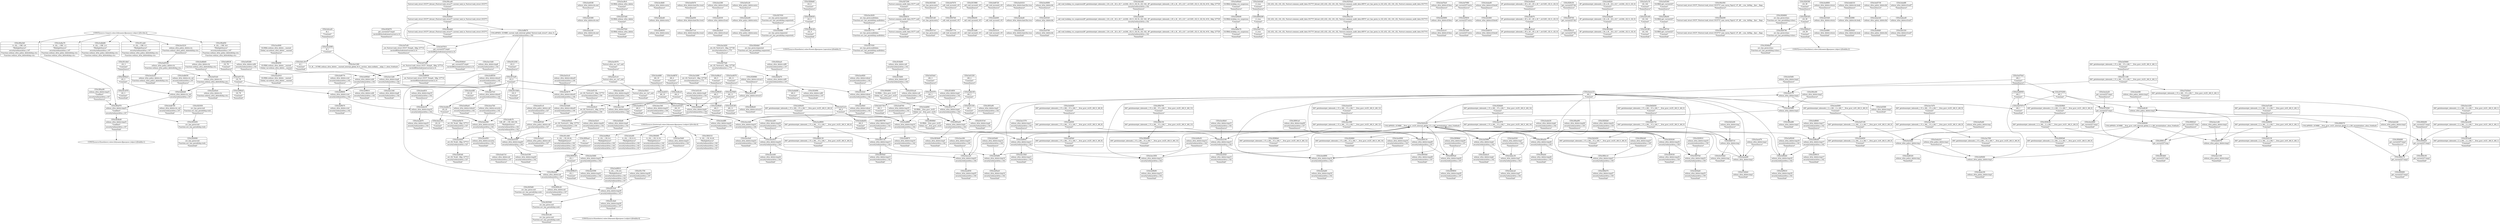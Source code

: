 digraph {
	CE0x37d30e0 [shape=record,shape=Mrecord,label="{CE0x37d30e0|i64*_getelementptr_inbounds_(_15_x_i64_,_15_x_i64_*___llvm_gcov_ctr25,_i64_0,_i64_1)|*Constant*|*SummSink*}"]
	CE0x3eea1d0 [shape=record,shape=Mrecord,label="{CE0x3eea1d0|selinux_xfrm_delete:do.end|*SummSink*}"]
	CE0x3eee560 [shape=record,shape=Mrecord,label="{CE0x3eee560|selinux_xfrm_delete:security|security/selinux/xfrm.c,142}"]
	CE0x3ecf6c0 [shape=record,shape=Mrecord,label="{CE0x3ecf6c0|GLOBAL:selinux_xfrm_delete|*Constant*|*SummSource*}"]
	CE0x3ee2e20 [shape=record,shape=Mrecord,label="{CE0x3ee2e20|selinux_xfrm_policy_delete:ctx|Function::selinux_xfrm_policy_delete&Arg::ctx::|*SummSink*}"]
	CE0x3ed2ed0 [shape=record,shape=Mrecord,label="{CE0x3ed2ed0|selinux_xfrm_delete:entry}"]
	CE0x3ed6b60 [shape=record,shape=Mrecord,label="{CE0x3ed6b60|selinux_xfrm_delete:ctx|Function::selinux_xfrm_delete&Arg::ctx::|*SummSource*}"]
	CE0x3f16ca0 [shape=record,shape=Mrecord,label="{CE0x3f16ca0|selinux_xfrm_delete:call|security/selinux/xfrm.c,142|*SummSink*}"]
	CE0x3ed9ae0 [shape=record,shape=Mrecord,label="{CE0x3ed9ae0|selinux_xfrm_delete:tobool1|security/selinux/xfrm.c,142|*SummSink*}"]
	CE0x3eda050 [shape=record,shape=Mrecord,label="{CE0x3eda050|selinux_xfrm_delete:land.lhs.true2}"]
	CE0x3f0a970 [shape=record,shape=Mrecord,label="{CE0x3f0a970|selinux_xfrm_delete:tmp31|*LoadInst*|security/selinux/xfrm.c,147}"]
	CE0x3f12350 [shape=record,shape=Mrecord,label="{CE0x3f12350|i32_0|*Constant*|*SummSource*}"]
	CE0x5b82830 [shape=record,shape=Mrecord,label="{CE0x5b82830|i64*_getelementptr_inbounds_(_15_x_i64_,_15_x_i64_*___llvm_gcov_ctr25,_i64_0,_i64_0)|*Constant*|*SummSource*}"]
	CE0x3ee2190 [shape=record,shape=Mrecord,label="{CE0x3ee2190|selinux_xfrm_delete:tmp15|security/selinux/xfrm.c,142}"]
	CE0x3f08370 [shape=record,shape=Mrecord,label="{CE0x3f08370|COLLAPSED:_GCMRE___llvm_gcov_ctr21_internal_global_2_x_i64_zeroinitializer:_elem_0:default:}"]
	CE0x3ee81f0 [shape=record,shape=Mrecord,label="{CE0x3ee81f0|selinux_xfrm_delete:if.end}"]
	CE0x3f25d50 [shape=record,shape=Mrecord,label="{CE0x3f25d50|avc_has_perm:tsid|Function::avc_has_perm&Arg::tsid::}"]
	CE0x3edebc0 [shape=record,shape=Mrecord,label="{CE0x3edebc0|selinux_xfrm_delete:tmp6|security/selinux/xfrm.c,142|*SummSink*}"]
	CE0x3ed2e60 [shape=record,shape=Mrecord,label="{CE0x3ed2e60|selinux_xfrm_policy_delete:entry}"]
	CE0x3f0a5d0 [shape=record,shape=Mrecord,label="{CE0x3f0a5d0|4:_i32,_:_CRE_4,8_|*MultipleSource*|security/selinux/xfrm.c,147|Function::selinux_xfrm_policy_delete&Arg::ctx::|Function::selinux_xfrm_delete&Arg::ctx::}"]
	"CONST[source:0(mediator),value:0(static)][purpose:{operation}][SnkIdx:3]"
	CE0x3ef9010 [shape=record,shape=Mrecord,label="{CE0x3ef9010|selinux_xfrm_delete:tmp17|security/selinux/xfrm.c,142|*SummSink*}"]
	CE0x3ed1680 [shape=record,shape=Mrecord,label="{CE0x3ed1680|selinux_xfrm_delete:do.end}"]
	CE0x3f27450 [shape=record,shape=Mrecord,label="{CE0x3f27450|avc_has_perm:auditdata|Function::avc_has_perm&Arg::auditdata::|*SummSink*}"]
	CE0x3f03a20 [shape=record,shape=Mrecord,label="{CE0x3f03a20|selinux_xfrm_delete:tmp5|security/selinux/xfrm.c,142}"]
	CE0x3ee6180 [shape=record,shape=Mrecord,label="{CE0x3ee6180|i64_11|*Constant*|*SummSink*}"]
	CE0x5e559a0 [shape=record,shape=Mrecord,label="{CE0x5e559a0|selinux_xfrm_delete:tmp|*SummSink*}"]
	CE0x3ed9910 [shape=record,shape=Mrecord,label="{CE0x3ed9910|4:_i32,_:_CR_4,8_|*MultipleSource*|security/selinux/xfrm.c,142|security/selinux/xfrm.c,142|security/selinux/xfrm.c,147}"]
	CE0x3ecf2d0 [shape=record,shape=Mrecord,label="{CE0x3ecf2d0|selinux_xfrm_policy_delete:tmp}"]
	CE0x3eda3c0 [shape=record,shape=Mrecord,label="{CE0x3eda3c0|selinux_xfrm_policy_delete:tmp1|*SummSource*}"]
	CE0x3ee8180 [shape=record,shape=Mrecord,label="{CE0x3ee8180|selinux_xfrm_delete:do.end|*SummSource*}"]
	CE0x3f1cab0 [shape=record,shape=Mrecord,label="{CE0x3f1cab0|4:_i32,_:_CRE_0,1_|*MultipleSource*|security/selinux/xfrm.c,147|Function::selinux_xfrm_policy_delete&Arg::ctx::|Function::selinux_xfrm_delete&Arg::ctx::}"]
	CE0x3f25340 [shape=record,shape=Mrecord,label="{CE0x3f25340|avc_has_perm:entry|*SummSource*}"]
	"CONST[source:0(mediator),value:2(dynamic)][purpose:{object}][SnkIdx:1]"
	CE0x3eebff0 [shape=record,shape=Mrecord,label="{CE0x3eebff0|selinux_xfrm_delete:tmp22|security/selinux/xfrm.c,144|*SummSink*}"]
	CE0x3f09530 [shape=record,shape=Mrecord,label="{CE0x3f09530|i32_1|*Constant*}"]
	CE0x3ed4570 [shape=record,shape=Mrecord,label="{CE0x3ed4570|selinux_xfrm_policy_delete:tmp2}"]
	CE0x3eec280 [shape=record,shape=Mrecord,label="{CE0x3eec280|selinux_xfrm_delete:tmp22|security/selinux/xfrm.c,144|*SummSource*}"]
	CE0x3f047b0 [shape=record,shape=Mrecord,label="{CE0x3f047b0|_call_void_mcount()_#3}"]
	CE0x3f64b90 [shape=record,shape=Mrecord,label="{CE0x3f64b90|get_current227:tmp2|*SummSource*}"]
	CE0x3ef2b60 [shape=record,shape=Mrecord,label="{CE0x3ef2b60|selinux_xfrm_delete:tmp9|security/selinux/xfrm.c,142}"]
	CE0x3ee2600 [shape=record,shape=Mrecord,label="{CE0x3ee2600|get_current227:tmp1|*SummSink*}"]
	CE0x3eec810 [shape=record,shape=Mrecord,label="{CE0x3eec810|selinux_xfrm_delete:tmp24|security/selinux/xfrm.c,144}"]
	CE0x3ee53f0 [shape=record,shape=Mrecord,label="{CE0x3ee53f0|selinux_xfrm_delete:tmp20|security/selinux/xfrm.c,142|*SummSink*}"]
	CE0x3edf5b0 [shape=record,shape=Mrecord,label="{CE0x3edf5b0|i64*_getelementptr_inbounds_(_15_x_i64_,_15_x_i64_*___llvm_gcov_ctr25,_i64_0,_i64_8)|*Constant*|*SummSink*}"]
	CE0x3ee23f0 [shape=record,shape=Mrecord,label="{CE0x3ee23f0|selinux_xfrm_delete:if.end|*SummSource*}"]
	CE0x3ee5cc0 [shape=record,shape=Mrecord,label="{CE0x3ee5cc0|selinux_xfrm_delete:tobool5|security/selinux/xfrm.c,144|*SummSource*}"]
	CE0x3ed7920 [shape=record,shape=Mrecord,label="{CE0x3ed7920|GLOBAL:selinux_xfrm_delete|*Constant*|*SummSink*}"]
	CE0x3f15980 [shape=record,shape=Mrecord,label="{CE0x3f15980|_call_void_mcount()_#3|*SummSource*}"]
	CE0x3f297b0 [shape=record,shape=Mrecord,label="{CE0x3f297b0|selinux_xfrm_delete:tmp33|security/selinux/xfrm.c,150}"]
	CE0x3ef34f0 [shape=record,shape=Mrecord,label="{CE0x3ef34f0|selinux_xfrm_delete:tmp2|*SummSource*}"]
	CE0x3ef9a50 [shape=record,shape=Mrecord,label="{CE0x3ef9a50|selinux_xfrm_delete:tmp12|security/selinux/xfrm.c,142|*SummSource*}"]
	CE0x3eddf40 [shape=record,shape=Mrecord,label="{CE0x3eddf40|GLOBAL:__llvm_gcov_ctr25|Global_var:__llvm_gcov_ctr25}"]
	CE0x3ed70e0 [shape=record,shape=Mrecord,label="{CE0x3ed70e0|i64_1|*Constant*|*SummSource*}"]
	CE0x3ee1100 [shape=record,shape=Mrecord,label="{CE0x3ee1100|selinux_xfrm_policy_delete:tmp2|*SummSink*}"]
	CE0x3f1c750 [shape=record,shape=Mrecord,label="{CE0x3f1c750|selinux_xfrm_delete:tmp30|security/selinux/xfrm.c,147|*SummSource*}"]
	CE0x3ee5b70 [shape=record,shape=Mrecord,label="{CE0x3ee5b70|selinux_xfrm_delete:tobool5|security/selinux/xfrm.c,144}"]
	CE0x3eecf40 [shape=record,shape=Mrecord,label="{CE0x3eecf40|selinux_xfrm_delete:tmp25|security/selinux/xfrm.c,144|*SummSource*}"]
	CE0x3ef3660 [shape=record,shape=Mrecord,label="{CE0x3ef3660|i64*_getelementptr_inbounds_(_15_x_i64_,_15_x_i64_*___llvm_gcov_ctr25,_i64_0,_i64_1)|*Constant*|*SummSource*}"]
	CE0x3ef3310 [shape=record,shape=Mrecord,label="{CE0x3ef3310|_call_void_mcount()_#3|*SummSink*}"]
	CE0x3f09c20 [shape=record,shape=Mrecord,label="{CE0x3f09c20|selinux_xfrm_delete:sid|security/selinux/xfrm.c,147|*SummSink*}"]
	CE0x3f0fe90 [shape=record,shape=Mrecord,label="{CE0x3f0fe90|_call_void_mcount()_#3}"]
	CE0x3f4cad0 [shape=record,shape=Mrecord,label="{CE0x3f4cad0|%struct.task_struct.1015**_bitcast_(%struct.task_struct**_current_task_to_%struct.task_struct.1015**)|*Constant*|*SummSource*}"]
	CE0x3eea160 [shape=record,shape=Mrecord,label="{CE0x3eea160|selinux_xfrm_delete:land.lhs.true|*SummSink*}"]
	CE0x3ee6070 [shape=record,shape=Mrecord,label="{CE0x3ee6070|i64_11|*Constant*|*SummSource*}"]
	CE0x3f11180 [shape=record,shape=Mrecord,label="{CE0x3f11180|i64*_getelementptr_inbounds_(_15_x_i64_,_15_x_i64_*___llvm_gcov_ctr25,_i64_0,_i64_1)|*Constant*}"]
	CE0x3f0b2d0 [shape=record,shape=Mrecord,label="{CE0x3f0b2d0|selinux_xfrm_delete:tmp27|security/selinux/xfrm.c,145|*SummSource*}"]
	CE0x3f09850 [shape=record,shape=Mrecord,label="{CE0x3f09850|selinux_xfrm_delete:tmp29|security/selinux/xfrm.c,147|*SummSink*}"]
	CE0x3ee7d70 [shape=record,shape=Mrecord,label="{CE0x3ee7d70|i64*_getelementptr_inbounds_(_15_x_i64_,_15_x_i64_*___llvm_gcov_ctr25,_i64_0,_i64_9)|*Constant*|*SummSource*}"]
	CE0x5b82750 [shape=record,shape=Mrecord,label="{CE0x5b82750|i64*_getelementptr_inbounds_(_15_x_i64_,_15_x_i64_*___llvm_gcov_ctr25,_i64_0,_i64_0)|*Constant*}"]
	CE0x3ee0fe0 [shape=record,shape=Mrecord,label="{CE0x3ee0fe0|selinux_xfrm_delete:tobool|security/selinux/xfrm.c,142|*SummSink*}"]
	CE0x3f26f80 [shape=record,shape=Mrecord,label="{CE0x3f26f80|avc_has_perm:requested|Function::avc_has_perm&Arg::requested::}"]
	CE0x3f049b0 [shape=record,shape=Mrecord,label="{CE0x3f049b0|GLOBAL:__llvm_gcov_ctr25|Global_var:__llvm_gcov_ctr25|*SummSink*}"]
	CE0x3ee0690 [shape=record,shape=Mrecord,label="{CE0x3ee0690|selinux_xfrm_delete:bb|*SummSource*}"]
	CE0x3ef1750 [shape=record,shape=Mrecord,label="{CE0x3ef1750|i64_3|*Constant*|*SummSink*}"]
	CE0x3ef9b90 [shape=record,shape=Mrecord,label="{CE0x3ef9b90|selinux_xfrm_delete:tmp12|security/selinux/xfrm.c,142|*SummSink*}"]
	CE0x3efcdd0 [shape=record,shape=Mrecord,label="{CE0x3efcdd0|_call_void_lockdep_rcu_suspicious(i8*_getelementptr_inbounds_(_24_x_i8_,_24_x_i8_*_.str244,_i32_0,_i32_0),_i32_142,_i8*_getelementptr_inbounds_(_45_x_i8_,_45_x_i8_*_.str1245,_i32_0,_i32_0))_#10,_!dbg_!27729|security/selinux/xfrm.c,142|*SummSource*}"]
	CE0x3eeca00 [shape=record,shape=Mrecord,label="{CE0x3eeca00|selinux_xfrm_delete:tmp24|security/selinux/xfrm.c,144|*SummSource*}"]
	CE0x3ef2c40 [shape=record,shape=Mrecord,label="{CE0x3ef2c40|selinux_xfrm_delete:tmp9|security/selinux/xfrm.c,142|*SummSource*}"]
	CE0x3ef01b0 [shape=record,shape=Mrecord,label="{CE0x3ef01b0|selinux_xfrm_policy_delete:call|security/selinux/xfrm.c,327}"]
	CE0x3ed5520 [shape=record,shape=Mrecord,label="{CE0x3ed5520|selinux_xfrm_policy_delete:ctx|Function::selinux_xfrm_policy_delete&Arg::ctx::}"]
	CE0x3ecf430 [shape=record,shape=Mrecord,label="{CE0x3ecf430|_ret_i32_%call,_!dbg_!27713|security/selinux/xfrm.c,327}"]
	CE0x3edec30 [shape=record,shape=Mrecord,label="{CE0x3edec30|selinux_xfrm_delete:tmp7|security/selinux/xfrm.c,142}"]
	CE0x3eecb40 [shape=record,shape=Mrecord,label="{CE0x3eecb40|selinux_xfrm_delete:tmp24|security/selinux/xfrm.c,144|*SummSink*}"]
	CE0x3f24bd0 [shape=record,shape=Mrecord,label="{CE0x3f24bd0|selinux_xfrm_delete:tmp31|*LoadInst*|security/selinux/xfrm.c,147|*SummSink*}"]
	CE0x3ef16e0 [shape=record,shape=Mrecord,label="{CE0x3ef16e0|i64_3|*Constant*|*SummSource*}"]
	CE0x3f29240 [shape=record,shape=Mrecord,label="{CE0x3f29240|selinux_xfrm_delete:tmp32|security/selinux/xfrm.c,150}"]
	CE0x3ee3210 [shape=record,shape=Mrecord,label="{CE0x3ee3210|selinux_xfrm_policy_delete:ctx|Function::selinux_xfrm_policy_delete&Arg::ctx::|*SummSource*}"]
	CE0x3ef9810 [shape=record,shape=Mrecord,label="{CE0x3ef9810|selinux_xfrm_delete:call4|security/selinux/xfrm.c,142|*SummSink*}"]
	CE0x3ef02f0 [shape=record,shape=Mrecord,label="{CE0x3ef02f0|selinux_xfrm_policy_delete:entry|*SummSink*}"]
	CE0x3ed6320 [shape=record,shape=Mrecord,label="{CE0x3ed6320|selinux_xfrm_policy_delete:tmp|*SummSink*}"]
	CE0x3f04f50 [shape=record,shape=Mrecord,label="{CE0x3f04f50|GLOBAL:selinux_xfrm_delete.__warned|Global_var:selinux_xfrm_delete.__warned}"]
	CE0x3f26c40 [shape=record,shape=Mrecord,label="{CE0x3f26c40|i32_4|*Constant*|*SummSink*}"]
	CE0x3f093b0 [shape=record,shape=Mrecord,label="{CE0x3f093b0|selinux_xfrm_delete:tmp28|security/selinux/xfrm.c,147|*SummSink*}"]
	CE0x3ef0de0 [shape=record,shape=Mrecord,label="{CE0x3ef0de0|GLOBAL:lockdep_rcu_suspicious|*Constant*|*SummSource*}"]
	CE0x3ef5d60 [shape=record,shape=Mrecord,label="{CE0x3ef5d60|selinux_xfrm_delete:tmp14|security/selinux/xfrm.c,142}"]
	CE0x3f29530 [shape=record,shape=Mrecord,label="{CE0x3f29530|selinux_xfrm_delete:tmp32|security/selinux/xfrm.c,150|*SummSink*}"]
	CE0x3f15b60 [shape=record,shape=Mrecord,label="{CE0x3f15b60|selinux_xfrm_delete:call|security/selinux/xfrm.c,142}"]
	CE0x3eedc30 [shape=record,shape=Mrecord,label="{CE0x3eedc30|selinux_xfrm_delete:tmp19|security/selinux/xfrm.c,142}"]
	CE0x3f0a850 [shape=record,shape=Mrecord,label="{CE0x3f0a850|4:_i32,_:_CRE_8,8_|*MultipleSource*|security/selinux/xfrm.c,147|Function::selinux_xfrm_policy_delete&Arg::ctx::|Function::selinux_xfrm_delete&Arg::ctx::}"]
	CE0x3eeef70 [shape=record,shape=Mrecord,label="{CE0x3eeef70|selinux_xfrm_delete:tmp1|*SummSource*}"]
	CE0x4864280 [shape=record,shape=Mrecord,label="{CE0x4864280|i1_true|*Constant*}"]
	CE0x3ee1c60 [shape=record,shape=Mrecord,label="{CE0x3ee1c60|selinux_xfrm_policy_delete:tmp2|*SummSource*}"]
	CE0x3f0a120 [shape=record,shape=Mrecord,label="{CE0x3f0a120|i32_(i32,_i32,_i16,_i32,_%struct.common_audit_data.1017*)*_bitcast_(i32_(i32,_i32,_i16,_i32,_%struct.common_audit_data.495*)*_avc_has_perm_to_i32_(i32,_i32,_i16,_i32,_%struct.common_audit_data.1017*)*)|*Constant*}"]
	CE0x3ef84e0 [shape=record,shape=Mrecord,label="{CE0x3ef84e0|i32_78|*Constant*|*SummSink*}"]
	CE0x3f0b1c0 [shape=record,shape=Mrecord,label="{CE0x3f0b1c0|selinux_xfrm_delete:tmp27|security/selinux/xfrm.c,145}"]
	CE0x3eec060 [shape=record,shape=Mrecord,label="{CE0x3eec060|i64*_getelementptr_inbounds_(_15_x_i64_,_15_x_i64_*___llvm_gcov_ctr25,_i64_0,_i64_12)|*Constant*}"]
	CE0x3f27290 [shape=record,shape=Mrecord,label="{CE0x3f27290|%struct.common_audit_data.1017*_null|*Constant*|*SummSource*}"]
	CE0x3ed7be0 [shape=record,shape=Mrecord,label="{CE0x3ed7be0|selinux_xfrm_delete:if.then|*SummSource*}"]
	CE0x3ed5890 [shape=record,shape=Mrecord,label="{CE0x3ed5890|selinux_xfrm_delete:if.then}"]
	CE0x3eeee10 [shape=record,shape=Mrecord,label="{CE0x3eeee10|i64_1|*Constant*}"]
	CE0x3ee7f00 [shape=record,shape=Mrecord,label="{CE0x3ee7f00|i64*_getelementptr_inbounds_(_15_x_i64_,_15_x_i64_*___llvm_gcov_ctr25,_i64_0,_i64_9)|*Constant*|*SummSink*}"]
	CE0x3ef81f0 [shape=record,shape=Mrecord,label="{CE0x3ef81f0|i32_78|*Constant*|*SummSource*}"]
	CE0x3ef5830 [shape=record,shape=Mrecord,label="{CE0x3ef5830|get_current227:entry}"]
	CE0x3ed5f00 [shape=record,shape=Mrecord,label="{CE0x3ed5f00|i64*_getelementptr_inbounds_(_2_x_i64_,_2_x_i64_*___llvm_gcov_ctr9,_i64_0,_i64_0)|*Constant*|*SummSource*}"]
	CE0x3eec6a0 [shape=record,shape=Mrecord,label="{CE0x3eec6a0|selinux_xfrm_delete:tmp23|security/selinux/xfrm.c,144|*SummSink*}"]
	CE0x3edf760 [shape=record,shape=Mrecord,label="{CE0x3edf760|selinux_xfrm_delete:tmp10|security/selinux/xfrm.c,142|*SummSource*}"]
	CE0x3ef7e80 [shape=record,shape=Mrecord,label="{CE0x3ef7e80|_ret_%struct.task_struct.1015*_%tmp4,_!dbg_!27714|./arch/x86/include/asm/current.h,14}"]
	CE0x3eee850 [shape=record,shape=Mrecord,label="{CE0x3eee850|selinux_xfrm_delete:security|security/selinux/xfrm.c,142|*SummSink*}"]
	CE0x3f53ad0 [shape=record,shape=Mrecord,label="{CE0x3f53ad0|i64*_getelementptr_inbounds_(_2_x_i64_,_2_x_i64_*___llvm_gcov_ctr21,_i64_0,_i64_1)|*Constant*|*SummSink*}"]
	CE0x3f250a0 [shape=record,shape=Mrecord,label="{CE0x3f250a0|i32_(i32,_i32,_i16,_i32,_%struct.common_audit_data.1017*)*_bitcast_(i32_(i32,_i32,_i16,_i32,_%struct.common_audit_data.495*)*_avc_has_perm_to_i32_(i32,_i32,_i16,_i32,_%struct.common_audit_data.1017*)*)|*Constant*|*SummSource*}"]
	CE0x3efc660 [shape=record,shape=Mrecord,label="{CE0x3efc660|selinux_xfrm_delete:if.then6}"]
	CE0x3f14850 [shape=record,shape=Mrecord,label="{CE0x3f14850|selinux_xfrm_delete:tmp4|security/selinux/xfrm.c,142|*SummSource*}"]
	CE0x3eefb70 [shape=record,shape=Mrecord,label="{CE0x3eefb70|i8*_getelementptr_inbounds_(_45_x_i8_,_45_x_i8_*_.str1245,_i32_0,_i32_0)|*Constant*}"]
	CE0x3ee0760 [shape=record,shape=Mrecord,label="{CE0x3ee0760|selinux_xfrm_delete:bb|*SummSink*}"]
	CE0x3ee54d0 [shape=record,shape=Mrecord,label="{CE0x3ee54d0|selinux_xfrm_delete:tmp21|security/selinux/xfrm.c,142|*SummSource*}"]
	CE0x3f29c50 [shape=record,shape=Mrecord,label="{CE0x3f29c50|get_current227:bb|*SummSource*}"]
	CE0x3f25940 [shape=record,shape=Mrecord,label="{CE0x3f25940|avc_has_perm:ssid|Function::avc_has_perm&Arg::ssid::}"]
	CE0x3ee4890 [shape=record,shape=Mrecord,label="{CE0x3ee4890|selinux_xfrm_delete:tmp16|security/selinux/xfrm.c,142}"]
	CE0x3f0b150 [shape=record,shape=Mrecord,label="{CE0x3f0b150|i64*_getelementptr_inbounds_(_15_x_i64_,_15_x_i64_*___llvm_gcov_ctr25,_i64_0,_i64_13)|*Constant*}"]
	CE0x3ef3c20 [shape=record,shape=Mrecord,label="{CE0x3ef3c20|selinux_xfrm_policy_delete:entry|*SummSource*}"]
	CE0x3ef0f20 [shape=record,shape=Mrecord,label="{CE0x3ef0f20|i8*_getelementptr_inbounds_(_24_x_i8_,_24_x_i8_*_.str244,_i32_0,_i32_0)|*Constant*|*SummSource*}"]
	CE0x3ef1e00 [shape=record,shape=Mrecord,label="{CE0x3ef1e00|i32_142|*Constant*}"]
	CE0x3ef9410 [shape=record,shape=Mrecord,label="{CE0x3ef9410|selinux_xfrm_delete:tmp18|security/selinux/xfrm.c,142|*SummSink*}"]
	CE0x3f34070 [shape=record,shape=Mrecord,label="{CE0x3f34070|get_current227:tmp4|./arch/x86/include/asm/current.h,14|*SummSource*}"]
	CE0x3edeb30 [shape=record,shape=Mrecord,label="{CE0x3edeb30|selinux_xfrm_delete:tmp6|security/selinux/xfrm.c,142|*SummSource*}"]
	CE0x3f095a0 [shape=record,shape=Mrecord,label="{CE0x3f095a0|selinux_xfrm_delete:tmp29|security/selinux/xfrm.c,147}"]
	CE0x3ecf170 [shape=record,shape=Mrecord,label="{CE0x3ecf170|selinux_xfrm_delete:tmp2}"]
	CE0x3efe820 [shape=record,shape=Mrecord,label="{CE0x3efe820|i64*_getelementptr_inbounds_(_15_x_i64_,_15_x_i64_*___llvm_gcov_ctr25,_i64_0,_i64_8)|*Constant*|*SummSource*}"]
	CE0x3ef5130 [shape=record,shape=Mrecord,label="{CE0x3ef5130|_ret_i32_%retval.0,_!dbg_!27751|security/selinux/xfrm.c,150|*SummSource*}"]
	CE0x3ede7c0 [shape=record,shape=Mrecord,label="{CE0x3ede7c0|selinux_xfrm_delete:sid|security/selinux/xfrm.c,147|*SummSource*}"]
	CE0x3ef8e60 [shape=record,shape=Mrecord,label="{CE0x3ef8e60|GLOBAL:get_current227|*Constant*}"]
	CE0x3f70300 [shape=record,shape=Mrecord,label="{CE0x3f70300|get_current227:tmp1}"]
	CE0x52b5e90 [shape=record,shape=Mrecord,label="{CE0x52b5e90|selinux_xfrm_delete:tmp|*SummSource*}"]
	CE0x3ee16b0 [shape=record,shape=Mrecord,label="{CE0x3ee16b0|selinux_xfrm_delete:tmp11|security/selinux/xfrm.c,142|*SummSink*}"]
	CE0x3eef320 [shape=record,shape=Mrecord,label="{CE0x3eef320|selinux_xfrm_delete:tmp7|security/selinux/xfrm.c,142|*SummSource*}"]
	CE0x3f4c950 [shape=record,shape=Mrecord,label="{CE0x3f4c950|%struct.task_struct.1015*_(%struct.task_struct.1015**)*_asm_movq_%gs:$_1:P_,$0_,_r,im,_dirflag_,_fpsr_,_flags_|*SummSource*}"]
	CE0x3ef2bd0 [shape=record,shape=Mrecord,label="{CE0x3ef2bd0|selinux_xfrm_delete:tmp9|security/selinux/xfrm.c,142|*SummSink*}"]
	CE0x3edfe70 [shape=record,shape=Mrecord,label="{CE0x3edfe70|128:_i8*,_:_CR_128,136_|*MultipleSource*|security/selinux/xfrm.c,142|security/selinux/xfrm.c,142}"]
	CE0x3ee41b0 [shape=record,shape=Mrecord,label="{CE0x3ee41b0|selinux_xfrm_delete:retval.0}"]
	CE0x3ef1330 [shape=record,shape=Mrecord,label="{CE0x3ef1330|i64_2|*Constant*|*SummSink*}"]
	CE0x3f64c00 [shape=record,shape=Mrecord,label="{CE0x3f64c00|get_current227:tmp2|*SummSink*}"]
	CE0x3ef50c0 [shape=record,shape=Mrecord,label="{CE0x3ef50c0|_ret_i32_%retval.0,_!dbg_!27751|security/selinux/xfrm.c,150|*SummSink*}"]
	CE0x3ee46e0 [shape=record,shape=Mrecord,label="{CE0x3ee46e0|selinux_xfrm_delete:tmp15|security/selinux/xfrm.c,142|*SummSource*}"]
	CE0x3f29fb0 [shape=record,shape=Mrecord,label="{CE0x3f29fb0|i64*_getelementptr_inbounds_(_2_x_i64_,_2_x_i64_*___llvm_gcov_ctr21,_i64_0,_i64_0)|*Constant*|*SummSource*}"]
	CE0x3ef35f0 [shape=record,shape=Mrecord,label="{CE0x3ef35f0|selinux_xfrm_delete:tmp2|*SummSink*}"]
	CE0x3ef7980 [shape=record,shape=Mrecord,label="{CE0x3ef7980|get_current227:entry|*SummSource*}"]
	CE0x3f05790 [shape=record,shape=Mrecord,label="{CE0x3f05790|selinux_xfrm_delete:tmp13|security/selinux/xfrm.c,142|*SummSource*}"]
	CE0x3ee1340 [shape=record,shape=Mrecord,label="{CE0x3ee1340|selinux_xfrm_delete:tmp8|security/selinux/xfrm.c,142|*SummSink*}"]
	CE0x3f0ec80 [shape=record,shape=Mrecord,label="{CE0x3f0ec80|selinux_xfrm_delete:tmp3|*SummSource*}"]
	CE0x3f275d0 [shape=record,shape=Mrecord,label="{CE0x3f275d0|_ret_i32_%retval.0,_!dbg_!27728|security/selinux/avc.c,775}"]
	CE0x3f29e30 [shape=record,shape=Mrecord,label="{CE0x3f29e30|i64*_getelementptr_inbounds_(_2_x_i64_,_2_x_i64_*___llvm_gcov_ctr21,_i64_0,_i64_0)|*Constant*}"]
	CE0x3ef7810 [shape=record,shape=Mrecord,label="{CE0x3ef7810|get_current227:tmp4|./arch/x86/include/asm/current.h,14}"]
	CE0x3f096b0 [shape=record,shape=Mrecord,label="{CE0x3f096b0|selinux_xfrm_delete:tmp29|security/selinux/xfrm.c,147|*SummSource*}"]
	CE0x3ef8770 [shape=record,shape=Mrecord,label="{CE0x3ef8770|selinux_xfrm_delete:cred|security/selinux/xfrm.c,142|*SummSource*}"]
	CE0x3f0ad20 [shape=record,shape=Mrecord,label="{CE0x3f0ad20|selinux_xfrm_delete:tmp26|security/selinux/xfrm.c,145}"]
	CE0x3ef12c0 [shape=record,shape=Mrecord,label="{CE0x3ef12c0|i64_0|*Constant*}"]
	CE0x3ef6090 [shape=record,shape=Mrecord,label="{CE0x3ef6090|COLLAPSED:_GCMRE___llvm_gcov_ctr9_internal_global_2_x_i64_zeroinitializer:_elem_0:default:}"]
	CE0x3f24ea0 [shape=record,shape=Mrecord,label="{CE0x3f24ea0|selinux_xfrm_delete:call8|security/selinux/xfrm.c,147|*SummSource*}"]
	CE0x3ee1260 [shape=record,shape=Mrecord,label="{CE0x3ee1260|0:_i8,_:_GCMR_selinux_xfrm_delete.__warned_internal_global_i8_0,_section_.data.unlikely_,_align_1:_elem_0:default:}"]
	CE0x3ee3d90 [shape=record,shape=Mrecord,label="{CE0x3ee3d90|_ret_i32_%retval.0,_!dbg_!27728|security/selinux/avc.c,775|*SummSink*}"]
	CE0x3ed5a60 [shape=record,shape=Mrecord,label="{CE0x3ed5a60|selinux_xfrm_policy_delete:tmp|*SummSource*}"]
	CE0x3eed050 [shape=record,shape=Mrecord,label="{CE0x3eed050|selinux_xfrm_delete:tmp25|security/selinux/xfrm.c,144|*SummSink*}"]
	CE0x3f264c0 [shape=record,shape=Mrecord,label="{CE0x3f264c0|i16_39|*Constant*|*SummSink*}"]
	CE0x3f26db0 [shape=record,shape=Mrecord,label="{CE0x3f26db0|avc_has_perm:requested|Function::avc_has_perm&Arg::requested::|*SummSink*}"]
	CE0x3f27050 [shape=record,shape=Mrecord,label="{CE0x3f27050|avc_has_perm:requested|Function::avc_has_perm&Arg::requested::|*SummSource*}"]
	CE0x5b827c0 [shape=record,shape=Mrecord,label="{CE0x5b827c0|selinux_xfrm_delete:tmp}"]
	CE0x3f09dc0 [shape=record,shape=Mrecord,label="{CE0x3f09dc0|i32_3|*Constant*}"]
	CE0x3ef7b90 [shape=record,shape=Mrecord,label="{CE0x3ef7b90|get_current227:entry|*SummSink*}"]
	CE0x3f268a0 [shape=record,shape=Mrecord,label="{CE0x3f268a0|avc_has_perm:tclass|Function::avc_has_perm&Arg::tclass::|*SummSink*}"]
	CE0x3f0b700 [shape=record,shape=Mrecord,label="{CE0x3f0b700|i64*_getelementptr_inbounds_(_15_x_i64_,_15_x_i64_*___llvm_gcov_ctr25,_i64_0,_i64_13)|*Constant*|*SummSource*}"]
	CE0x3ef2520 [shape=record,shape=Mrecord,label="{CE0x3ef2520|selinux_xfrm_delete:bb}"]
	CE0x3efe4d0 [shape=record,shape=Mrecord,label="{CE0x3efe4d0|i1_true|*Constant*|*SummSource*}"]
	CE0x3f0ad90 [shape=record,shape=Mrecord,label="{CE0x3f0ad90|selinux_xfrm_delete:tmp26|security/selinux/xfrm.c,145|*SummSource*}"]
	CE0x3efa5d0 [shape=record,shape=Mrecord,label="{CE0x3efa5d0|selinux_xfrm_policy_delete:tmp3|*SummSink*}"]
	CE0x3f26790 [shape=record,shape=Mrecord,label="{CE0x3f26790|avc_has_perm:tclass|Function::avc_has_perm&Arg::tclass::}"]
	CE0x3f083e0 [shape=record,shape=Mrecord,label="{CE0x3f083e0|get_current227:tmp|*SummSource*}"]
	"CONST[source:2(external),value:2(dynamic)][purpose:{subject}][SrcIdx:4]"
	CE0x3ef2150 [shape=record,shape=Mrecord,label="{CE0x3ef2150|i64*_getelementptr_inbounds_(_2_x_i64_,_2_x_i64_*___llvm_gcov_ctr9,_i64_0,_i64_1)|*Constant*|*SummSink*}"]
	CE0x3ef1020 [shape=record,shape=Mrecord,label="{CE0x3ef1020|selinux_xfrm_delete:return}"]
	CE0x3ed4630 [shape=record,shape=Mrecord,label="{CE0x3ed4630|selinux_xfrm_delete:entry|*SummSink*}"]
	CE0x3f251d0 [shape=record,shape=Mrecord,label="{CE0x3f251d0|avc_has_perm:entry}"]
	CE0x3ee8800 [shape=record,shape=Mrecord,label="{CE0x3ee8800|i64*_getelementptr_inbounds_(_15_x_i64_,_15_x_i64_*___llvm_gcov_ctr25,_i64_0,_i64_6)|*Constant*}"]
	CE0x3ee3d20 [shape=record,shape=Mrecord,label="{CE0x3ee3d20|_ret_i32_%retval.0,_!dbg_!27728|security/selinux/avc.c,775|*SummSource*}"]
	CE0x3edb310 [shape=record,shape=Mrecord,label="{CE0x3edb310|selinux_xfrm_delete:do.body|*SummSource*}"]
	CE0x3ee2e90 [shape=record,shape=Mrecord,label="{CE0x3ee2e90|i64*_getelementptr_inbounds_(_2_x_i64_,_2_x_i64_*___llvm_gcov_ctr21,_i64_0,_i64_1)|*Constant*}"]
	CE0x3ee24c0 [shape=record,shape=Mrecord,label="{CE0x3ee24c0|selinux_xfrm_delete:if.end|*SummSink*}"]
	CE0x3f4cb40 [shape=record,shape=Mrecord,label="{CE0x3f4cb40|%struct.task_struct.1015*_(%struct.task_struct.1015**)*_asm_movq_%gs:$_1:P_,$0_,_r,im,_dirflag_,_fpsr_,_flags_|*SummSink*}"]
	CE0x3f091a0 [shape=record,shape=Mrecord,label="{CE0x3f091a0|selinux_xfrm_delete:tmp28|security/selinux/xfrm.c,147|*SummSource*}"]
	CE0x3f27770 [shape=record,shape=Mrecord,label="{CE0x3f27770|avc_has_perm:auditdata|Function::avc_has_perm&Arg::auditdata::}"]
	CE0x3f63db0 [shape=record,shape=Mrecord,label="{CE0x3f63db0|get_current227:tmp|*SummSink*}"]
	CE0x3f26080 [shape=record,shape=Mrecord,label="{CE0x3f26080|avc_has_perm:tsid|Function::avc_has_perm&Arg::tsid::|*SummSink*}"]
	CE0x3ed5b70 [shape=record,shape=Mrecord,label="{CE0x3ed5b70|_ret_i32_%call,_!dbg_!27713|security/selinux/xfrm.c,327|*SummSource*}"]
	CE0x3ef3480 [shape=record,shape=Mrecord,label="{CE0x3ef3480|selinux_xfrm_delete:tmp3}"]
	CE0x3ee86d0 [shape=record,shape=Mrecord,label="{CE0x3ee86d0|i64_5|*Constant*|*SummSink*}"]
	CE0x3ed7870 [shape=record,shape=Mrecord,label="{CE0x3ed7870|i64_1|*Constant*|*SummSink*}"]
	CE0x3f040f0 [shape=record,shape=Mrecord,label="{CE0x3f040f0|4:_i32,_:_CR_12,16_|*MultipleSource*|security/selinux/xfrm.c,142|security/selinux/xfrm.c,142|security/selinux/xfrm.c,147}"]
	CE0x3efca20 [shape=record,shape=Mrecord,label="{CE0x3efca20|i8_1|*Constant*|*SummSource*}"]
	CE0x3ef8000 [shape=record,shape=Mrecord,label="{CE0x3ef8000|_ret_%struct.task_struct.1015*_%tmp4,_!dbg_!27714|./arch/x86/include/asm/current.h,14|*SummSink*}"]
	CE0x3ed1610 [shape=record,shape=Mrecord,label="{CE0x3ed1610|selinux_xfrm_delete:land.lhs.true|*SummSource*}"]
	CE0x3f0a0b0 [shape=record,shape=Mrecord,label="{CE0x3f0a0b0|selinux_xfrm_delete:sid|security/selinux/xfrm.c,147}"]
	CE0x3edf2f0 [shape=record,shape=Mrecord,label="{CE0x3edf2f0|i64*_getelementptr_inbounds_(_15_x_i64_,_15_x_i64_*___llvm_gcov_ctr25,_i64_0,_i64_8)|*Constant*}"]
	"CONST[source:0(mediator),value:2(dynamic)][purpose:{subject}][SnkIdx:0]"
	CE0x3ed7a80 [shape=record,shape=Mrecord,label="{CE0x3ed7a80|i64*_getelementptr_inbounds_(_2_x_i64_,_2_x_i64_*___llvm_gcov_ctr9,_i64_0,_i64_1)|*Constant*|*SummSource*}"]
	CE0x3edfc40 [shape=record,shape=Mrecord,label="{CE0x3edfc40|selinux_xfrm_policy_delete:tmp3}"]
	CE0x3ef6720 [shape=record,shape=Mrecord,label="{CE0x3ef6720|_call_void_mcount()_#3|*SummSource*}"]
	CE0x3edde00 [shape=record,shape=Mrecord,label="{CE0x3edde00|i64_0|*Constant*|*SummSink*}"]
	CE0x3eda1b0 [shape=record,shape=Mrecord,label="{CE0x3eda1b0|selinux_xfrm_policy_delete:bb}"]
	CE0x3ee7d00 [shape=record,shape=Mrecord,label="{CE0x3ee7d00|i64*_getelementptr_inbounds_(_15_x_i64_,_15_x_i64_*___llvm_gcov_ctr25,_i64_0,_i64_9)|*Constant*}"]
	CE0x3ef1670 [shape=record,shape=Mrecord,label="{CE0x3ef1670|i64_3|*Constant*}"]
	CE0x3ecfac0 [shape=record,shape=Mrecord,label="{CE0x3ecfac0|selinux_xfrm_policy_delete:call|security/selinux/xfrm.c,327|*SummSink*}"]
	CE0x3edb4d0 [shape=record,shape=Mrecord,label="{CE0x3edb4d0|selinux_xfrm_delete:ctx_sid|security/selinux/xfrm.c,147}"]
	CE0x3ecfb60 [shape=record,shape=Mrecord,label="{CE0x3ecfb60|selinux_xfrm_delete:entry|*SummSource*}"]
	CE0x3ed7dd0 [shape=record,shape=Mrecord,label="{CE0x3ed7dd0|GLOBAL:selinux_xfrm_delete|*Constant*}"]
	CE0x3eef600 [shape=record,shape=Mrecord,label="{CE0x3eef600|selinux_xfrm_delete:return|*SummSource*}"]
	CE0x3eeee80 [shape=record,shape=Mrecord,label="{CE0x3eeee80|selinux_xfrm_delete:tmp1}"]
	CE0x3ee0be0 [shape=record,shape=Mrecord,label="{CE0x3ee0be0|i8*_getelementptr_inbounds_(_45_x_i8_,_45_x_i8_*_.str1245,_i32_0,_i32_0)|*Constant*|*SummSource*}"]
	CE0x3f0b880 [shape=record,shape=Mrecord,label="{CE0x3f0b880|i64*_getelementptr_inbounds_(_15_x_i64_,_15_x_i64_*___llvm_gcov_ctr25,_i64_0,_i64_13)|*Constant*|*SummSink*}"]
	CE0x3edbce0 [shape=record,shape=Mrecord,label="{CE0x3edbce0|i64_4|*Constant*}"]
	CE0x3efcc30 [shape=record,shape=Mrecord,label="{CE0x3efcc30|i8_1|*Constant*|*SummSink*}"]
	CE0x3f081c0 [shape=record,shape=Mrecord,label="{CE0x3f081c0|get_current227:tmp}"]
	CE0x3f340e0 [shape=record,shape=Mrecord,label="{CE0x3f340e0|get_current227:tmp4|./arch/x86/include/asm/current.h,14|*SummSink*}"]
	CE0x3f13560 [shape=record,shape=Mrecord,label="{CE0x3f13560|i32_0|*Constant*|*SummSink*}"]
	CE0x3ee2020 [shape=record,shape=Mrecord,label="{CE0x3ee2020|selinux_xfrm_delete:tmp15|security/selinux/xfrm.c,142|*SummSink*}"]
	CE0x3f26b60 [shape=record,shape=Mrecord,label="{CE0x3f26b60|i32_4|*Constant*|*SummSource*}"]
	CE0x3edeca0 [shape=record,shape=Mrecord,label="{CE0x3edeca0|selinux_xfrm_delete:tmp7|security/selinux/xfrm.c,142|*SummSink*}"]
	CE0x3eed1f0 [shape=record,shape=Mrecord,label="{CE0x3eed1f0|i64*_getelementptr_inbounds_(_15_x_i64_,_15_x_i64_*___llvm_gcov_ctr25,_i64_0,_i64_12)|*Constant*|*SummSource*}"]
	CE0x3f28b20 [shape=record,shape=Mrecord,label="{CE0x3f28b20|selinux_xfrm_delete:retval.0|*SummSink*}"]
	CE0x3f0b470 [shape=record,shape=Mrecord,label="{CE0x3f0b470|selinux_xfrm_delete:tmp27|security/selinux/xfrm.c,145|*SummSink*}"]
	CE0x3f25110 [shape=record,shape=Mrecord,label="{CE0x3f25110|i32_(i32,_i32,_i16,_i32,_%struct.common_audit_data.1017*)*_bitcast_(i32_(i32,_i32,_i16,_i32,_%struct.common_audit_data.495*)*_avc_has_perm_to_i32_(i32,_i32,_i16,_i32,_%struct.common_audit_data.1017*)*)|*Constant*|*SummSink*}"]
	CE0x3efa640 [shape=record,shape=Mrecord,label="{CE0x3efa640|_call_void_mcount()_#3}"]
	CE0x3ed7c90 [shape=record,shape=Mrecord,label="{CE0x3ed7c90|i64*_getelementptr_inbounds_(_2_x_i64_,_2_x_i64_*___llvm_gcov_ctr9,_i64_0,_i64_0)|*Constant*}"]
	CE0x3f26f10 [shape=record,shape=Mrecord,label="{CE0x3f26f10|%struct.common_audit_data.1017*_null|*Constant*}"]
	CE0x3ee0ca0 [shape=record,shape=Mrecord,label="{CE0x3ee0ca0|i8*_getelementptr_inbounds_(_45_x_i8_,_45_x_i8_*_.str1245,_i32_0,_i32_0)|*Constant*|*SummSink*}"]
	CE0x3f29910 [shape=record,shape=Mrecord,label="{CE0x3f29910|selinux_xfrm_delete:tmp33|security/selinux/xfrm.c,150|*SummSource*}"]
	CE0x3f28db0 [shape=record,shape=Mrecord,label="{CE0x3f28db0|i64*_getelementptr_inbounds_(_15_x_i64_,_15_x_i64_*___llvm_gcov_ctr25,_i64_0,_i64_14)|*Constant*|*SummSource*}"]
	CE0x3ed51c0 [shape=record,shape=Mrecord,label="{CE0x3ed51c0|selinux_xfrm_policy_delete:call|security/selinux/xfrm.c,327|*SummSource*}"]
	CE0x3f29ab0 [shape=record,shape=Mrecord,label="{CE0x3f29ab0|selinux_xfrm_delete:tmp33|security/selinux/xfrm.c,150|*SummSink*}"]
	CE0x3f2ebb0 [shape=record,shape=Mrecord,label="{CE0x3f2ebb0|%struct.task_struct.1015**_bitcast_(%struct.task_struct**_current_task_to_%struct.task_struct.1015**)|*Constant*|*SummSink*}"]
	CE0x3efc520 [shape=record,shape=Mrecord,label="{CE0x3efc520|selinux_xfrm_delete:if.end7|*SummSink*}"]
	CE0x3eec540 [shape=record,shape=Mrecord,label="{CE0x3eec540|selinux_xfrm_delete:tmp23|security/selinux/xfrm.c,144|*SummSource*}"]
	CE0x3ef31b0 [shape=record,shape=Mrecord,label="{CE0x3ef31b0|selinux_xfrm_delete:ctx|Function::selinux_xfrm_delete&Arg::ctx::}"]
	CE0x3f0ed80 [shape=record,shape=Mrecord,label="{CE0x3f0ed80|selinux_xfrm_delete:tmp3|*SummSink*}"]
	CE0x3ef5720 [shape=record,shape=Mrecord,label="{CE0x3ef5720|GLOBAL:get_current227|*Constant*|*SummSink*}"]
	CE0x3f28980 [shape=record,shape=Mrecord,label="{CE0x3f28980|selinux_xfrm_delete:retval.0|*SummSource*}"]
	CE0x3f2f8a0 [shape=record,shape=Mrecord,label="{CE0x3f2f8a0|%struct.task_struct.1015**_bitcast_(%struct.task_struct**_current_task_to_%struct.task_struct.1015**)|*Constant*}"]
	CE0x3eec4d0 [shape=record,shape=Mrecord,label="{CE0x3eec4d0|selinux_xfrm_delete:tmp23|security/selinux/xfrm.c,144}"]
	CE0x3f085d0 [shape=record,shape=Mrecord,label="{CE0x3f085d0|i64*_getelementptr_inbounds_(_2_x_i64_,_2_x_i64_*___llvm_gcov_ctr21,_i64_0,_i64_0)|*Constant*|*SummSink*}"]
	CE0x3ef2f80 [shape=record,shape=Mrecord,label="{CE0x3ef2f80|selinux_xfrm_delete:do.body}"]
	CE0x3eedf10 [shape=record,shape=Mrecord,label="{CE0x3eedf10|selinux_xfrm_delete:tmp19|security/selinux/xfrm.c,142|*SummSource*}"]
	CE0x3ee14d0 [shape=record,shape=Mrecord,label="{CE0x3ee14d0|selinux_xfrm_delete:tmp8|security/selinux/xfrm.c,142|*SummSource*}"]
	CE0x3ef8600 [shape=record,shape=Mrecord,label="{CE0x3ef8600|selinux_xfrm_delete:cred|security/selinux/xfrm.c,142}"]
	CE0x3eee160 [shape=record,shape=Mrecord,label="{CE0x3eee160|i32_22|*Constant*|*SummSink*}"]
	CE0x3f04310 [shape=record,shape=Mrecord,label="{CE0x3f04310|4:_i32,_:_CR_16,20_|*MultipleSource*|security/selinux/xfrm.c,142|security/selinux/xfrm.c,142|security/selinux/xfrm.c,147}"]
	CE0x3edeed0 [shape=record,shape=Mrecord,label="{CE0x3edeed0|selinux_xfrm_delete:if.end7}"]
	CE0x3ee3f70 [shape=record,shape=Mrecord,label="{CE0x3ee3f70|i64*_getelementptr_inbounds_(_15_x_i64_,_15_x_i64_*___llvm_gcov_ctr25,_i64_0,_i64_14)|*Constant*}"]
	CE0x3ee2a20 [shape=record,shape=Mrecord,label="{CE0x3ee2a20|get_current227:tmp1|*SummSource*}"]
	CE0x3f4d290 [shape=record,shape=Mrecord,label="{CE0x3f4d290|%struct.task_struct.1015*_(%struct.task_struct.1015**)*_asm_movq_%gs:$_1:P_,$0_,_r,im,_dirflag_,_fpsr_,_flags_}"]
	CE0x3f04890 [shape=record,shape=Mrecord,label="{CE0x3f04890|GLOBAL:__llvm_gcov_ctr25|Global_var:__llvm_gcov_ctr25|*SummSource*}"]
	CE0x3ef7670 [shape=record,shape=Mrecord,label="{CE0x3ef7670|_call_void_mcount()_#3|*SummSource*}"]
	CE0x3f05720 [shape=record,shape=Mrecord,label="{CE0x3f05720|selinux_xfrm_delete:tmp13|security/selinux/xfrm.c,142}"]
	CE0x3ee42f0 [shape=record,shape=Mrecord,label="{CE0x3ee42f0|_call_void_lockdep_rcu_suspicious(i8*_getelementptr_inbounds_(_24_x_i8_,_24_x_i8_*_.str244,_i32_0,_i32_0),_i32_142,_i8*_getelementptr_inbounds_(_45_x_i8_,_45_x_i8_*_.str1245,_i32_0,_i32_0))_#10,_!dbg_!27729|security/selinux/xfrm.c,142}"]
	CE0x3ee45e0 [shape=record,shape=Mrecord,label="{CE0x3ee45e0|selinux_xfrm_delete:ctx|Function::selinux_xfrm_delete&Arg::ctx::|*SummSink*}"]
	CE0x3ee8910 [shape=record,shape=Mrecord,label="{CE0x3ee8910|i64_4|*Constant*|*SummSink*}"]
	CE0x3edaef0 [shape=record,shape=Mrecord,label="{CE0x3edaef0|selinux_xfrm_delete:if.then6|*SummSource*}"]
	CE0x3ee8870 [shape=record,shape=Mrecord,label="{CE0x3ee8870|i64_4|*Constant*|*SummSource*}"]
	CE0x3f059a0 [shape=record,shape=Mrecord,label="{CE0x3f059a0|selinux_xfrm_delete:tmp13|security/selinux/xfrm.c,142|*SummSink*}"]
	CE0x3ee51c0 [shape=record,shape=Mrecord,label="{CE0x3ee51c0|%struct.xfrm_sec_ctx*_null|*Constant*}"]
	CE0x3ee6320 [shape=record,shape=Mrecord,label="{CE0x3ee6320|i64_10|*Constant*|*SummSink*}"]
	CE0x3f04680 [shape=record,shape=Mrecord,label="{CE0x3f04680|get_current227:tmp3|*SummSource*}"]
	CE0x3f1c440 [shape=record,shape=Mrecord,label="{CE0x3f1c440|4:_i32,_:_CR_20,24_|*MultipleSource*|security/selinux/xfrm.c,142|security/selinux/xfrm.c,142|security/selinux/xfrm.c,147}"]
	CE0x3ee58c0 [shape=record,shape=Mrecord,label="{CE0x3ee58c0|%struct.xfrm_sec_ctx*_null|*Constant*|*SummSink*}"]
	CE0x3edf9e0 [shape=record,shape=Mrecord,label="{CE0x3edf9e0|selinux_xfrm_delete:tmp11|security/selinux/xfrm.c,142}"]
	CE0x3eec1b0 [shape=record,shape=Mrecord,label="{CE0x3eec1b0|selinux_xfrm_delete:tmp22|security/selinux/xfrm.c,144}"]
	CE0x3f09aa0 [shape=record,shape=Mrecord,label="{CE0x3f09aa0|i32_1|*Constant*|*SummSource*}"]
	CE0x3edba70 [shape=record,shape=Mrecord,label="{CE0x3edba70|4:_i32,_:_CRE_1,2_|*MultipleSource*|security/selinux/xfrm.c,147|Function::selinux_xfrm_policy_delete&Arg::ctx::|Function::selinux_xfrm_delete&Arg::ctx::}"]
	CE0x37d2fe0 [shape=record,shape=Mrecord,label="{CE0x37d2fe0|selinux_xfrm_delete:tmp1|*SummSink*}"]
	CE0x52b5d50 [shape=record,shape=Mrecord,label="{CE0x52b5d50|i64*_getelementptr_inbounds_(_15_x_i64_,_15_x_i64_*___llvm_gcov_ctr25,_i64_0,_i64_0)|*Constant*|*SummSink*}"]
	CE0x3ee3b50 [shape=record,shape=Mrecord,label="{CE0x3ee3b50|avc_has_perm:auditdata|Function::avc_has_perm&Arg::auditdata::|*SummSource*}"]
	CE0x3f15a80 [shape=record,shape=Mrecord,label="{CE0x3f15a80|_call_void_mcount()_#3|*SummSink*}"]
	CE0x3f0aa90 [shape=record,shape=Mrecord,label="{CE0x3f0aa90|selinux_xfrm_delete:tmp31|*LoadInst*|security/selinux/xfrm.c,147|*SummSource*}"]
	CE0x3f03db0 [shape=record,shape=Mrecord,label="{CE0x3f03db0|i8*_getelementptr_inbounds_(_24_x_i8_,_24_x_i8_*_.str244,_i32_0,_i32_0)|*Constant*|*SummSink*}"]
	CE0x3ef8f40 [shape=record,shape=Mrecord,label="{CE0x3ef8f40|selinux_xfrm_delete:tmp17|security/selinux/xfrm.c,142|*SummSource*}"]
	CE0x3eef6f0 [shape=record,shape=Mrecord,label="{CE0x3eef6f0|selinux_xfrm_delete:return|*SummSink*}"]
	CE0x3ed4f20 [shape=record,shape=Mrecord,label="{CE0x3ed4f20|i64*_getelementptr_inbounds_(_2_x_i64_,_2_x_i64_*___llvm_gcov_ctr9,_i64_0,_i64_0)|*Constant*|*SummSink*}"]
	CE0x3ef3980 [shape=record,shape=Mrecord,label="{CE0x3ef3980|selinux_xfrm_delete:tmp6|security/selinux/xfrm.c,142}"]
	CE0x3ef5ee0 [shape=record,shape=Mrecord,label="{CE0x3ef5ee0|selinux_xfrm_delete:tmp14|security/selinux/xfrm.c,142|*SummSink*}"]
	CE0x3eef400 [shape=record,shape=Mrecord,label="{CE0x3eef400|GLOBAL:selinux_xfrm_delete.__warned|Global_var:selinux_xfrm_delete.__warned|*SummSource*}"]
	CE0x3ee2090 [shape=record,shape=Mrecord,label="{CE0x3ee2090|i8_1|*Constant*}"]
	CE0x3eecce0 [shape=record,shape=Mrecord,label="{CE0x3eecce0|selinux_xfrm_delete:tmp25|security/selinux/xfrm.c,144}"]
	CE0x3ef8470 [shape=record,shape=Mrecord,label="{CE0x3ef8470|selinux_xfrm_delete:cred|security/selinux/xfrm.c,142|*SummSink*}"]
	CE0x3ed5470 [shape=record,shape=Mrecord,label="{CE0x3ed5470|selinux_xfrm_delete:land.lhs.true2|*SummSource*}"]
	CE0x3f64c70 [shape=record,shape=Mrecord,label="{CE0x3f64c70|get_current227:tmp3}"]
	CE0x3f16b90 [shape=record,shape=Mrecord,label="{CE0x3f16b90|selinux_xfrm_delete:call|security/selinux/xfrm.c,142|*SummSource*}"]
	CE0x3ed5730 [shape=record,shape=Mrecord,label="{CE0x3ed5730|selinux_xfrm_policy_delete:bb|*SummSource*}"]
	CE0x3ee1d30 [shape=record,shape=Mrecord,label="{CE0x3ee1d30|i64*_getelementptr_inbounds_(_2_x_i64_,_2_x_i64_*___llvm_gcov_ctr21,_i64_0,_i64_1)|*Constant*|*SummSource*}"]
	CE0x3ed6950 [shape=record,shape=Mrecord,label="{CE0x3ed6950|i64_1|*Constant*}"]
	CE0x3ef92b0 [shape=record,shape=Mrecord,label="{CE0x3ef92b0|selinux_xfrm_delete:tmp18|security/selinux/xfrm.c,142}"]
	CE0x3ed9b50 [shape=record,shape=Mrecord,label="{CE0x3ed9b50|i64_5|*Constant*}"]
	CE0x3f147e0 [shape=record,shape=Mrecord,label="{CE0x3f147e0|selinux_xfrm_delete:tmp4|security/selinux/xfrm.c,142|*SummSink*}"]
	CE0x3f1c8e0 [shape=record,shape=Mrecord,label="{CE0x3f1c8e0|i32_3|*Constant*|*SummSource*}"]
	CE0x3eee0f0 [shape=record,shape=Mrecord,label="{CE0x3eee0f0|i32_22|*Constant*|*SummSource*}"]
	CE0x3ef95b0 [shape=record,shape=Mrecord,label="{CE0x3ef95b0|selinux_xfrm_delete:call4|security/selinux/xfrm.c,142}"]
	CE0x3ef0e70 [shape=record,shape=Mrecord,label="{CE0x3ef0e70|GLOBAL:lockdep_rcu_suspicious|*Constant*|*SummSink*}"]
	CE0x3ee4900 [shape=record,shape=Mrecord,label="{CE0x3ee4900|selinux_xfrm_delete:tmp16|security/selinux/xfrm.c,142|*SummSource*}"]
	CE0x3ef6850 [shape=record,shape=Mrecord,label="{CE0x3ef6850|i64*_getelementptr_inbounds_(_2_x_i64_,_2_x_i64_*___llvm_gcov_ctr9,_i64_0,_i64_1)|*Constant*}"]
	CE0x3edcf80 [shape=record,shape=Mrecord,label="{CE0x3edcf80|selinux_xfrm_policy_delete:tmp3|*SummSource*}"]
	CE0x3efe710 [shape=record,shape=Mrecord,label="{CE0x3efe710|i1_true|*Constant*|*SummSink*}"]
	CE0x3edeff0 [shape=record,shape=Mrecord,label="{CE0x3edeff0|selinux_xfrm_delete:if.end7|*SummSource*}"]
	CE0x3ee1850 [shape=record,shape=Mrecord,label="{CE0x3ee1850|selinux_xfrm_delete:tmp12|security/selinux/xfrm.c,142}"]
	CE0x3ed63d0 [shape=record,shape=Mrecord,label="{CE0x3ed63d0|_ret_i32_%call,_!dbg_!27713|security/selinux/xfrm.c,327|*SummSink*}"]
	CE0x3f1c5c0 [shape=record,shape=Mrecord,label="{CE0x3f1c5c0|selinux_xfrm_delete:tmp30|security/selinux/xfrm.c,147}"]
	CE0x3f15af0 [shape=record,shape=Mrecord,label="{CE0x3f15af0|i32_0|*Constant*}"]
	CE0x3ed7fc0 [shape=record,shape=Mrecord,label="{CE0x3ed7fc0|selinux_xfrm_delete:tobool1|security/selinux/xfrm.c,142}"]
	CE0x3ed98a0 [shape=record,shape=Mrecord,label="{CE0x3ed98a0|4:_i32,_:_CR_0,4_|*MultipleSource*|security/selinux/xfrm.c,142|security/selinux/xfrm.c,142|security/selinux/xfrm.c,147}"]
	CE0x3f25c90 [shape=record,shape=Mrecord,label="{CE0x3f25c90|avc_has_perm:ssid|Function::avc_has_perm&Arg::ssid::|*SummSink*}"]
	CE0x3eda100 [shape=record,shape=Mrecord,label="{CE0x3eda100|selinux_xfrm_policy_delete:tmp1|*SummSink*}"]
	CE0x3f261f0 [shape=record,shape=Mrecord,label="{CE0x3f261f0|i16_39|*Constant*}"]
	CE0x3f123c0 [shape=record,shape=Mrecord,label="{CE0x3f123c0|selinux_xfrm_delete:tobool|security/selinux/xfrm.c,142}"]
	CE0x3ee2bc0 [shape=record,shape=Mrecord,label="{CE0x3ee2bc0|_ret_i32_%retval.0,_!dbg_!27751|security/selinux/xfrm.c,150}"]
	CE0x3f27300 [shape=record,shape=Mrecord,label="{CE0x3f27300|%struct.common_audit_data.1017*_null|*Constant*|*SummSink*}"]
	CE0x3eddd90 [shape=record,shape=Mrecord,label="{CE0x3eddd90|i64_0|*Constant*|*SummSource*}"]
	CE0x3f26800 [shape=record,shape=Mrecord,label="{CE0x3f26800|avc_has_perm:tclass|Function::avc_has_perm&Arg::tclass::|*SummSource*}"]
	CE0x3eebf10 [shape=record,shape=Mrecord,label="{CE0x3eebf10|i64_10|*Constant*}"]
	CE0x3ecfcc0 [shape=record,shape=Mrecord,label="{CE0x3ecfcc0|selinux_xfrm_delete:if.then|*SummSink*}"]
	CE0x3f14770 [shape=record,shape=Mrecord,label="{CE0x3f14770|selinux_xfrm_delete:tmp4|security/selinux/xfrm.c,142}"]
	CE0x3f70290 [shape=record,shape=Mrecord,label="{CE0x3f70290|i64_1|*Constant*}"]
	CE0x3edb630 [shape=record,shape=Mrecord,label="{CE0x3edb630|selinux_xfrm_delete:ctx_sid|security/selinux/xfrm.c,147|*SummSource*}"]
	CE0x3ef3020 [shape=record,shape=Mrecord,label="{CE0x3ef3020|selinux_xfrm_delete:do.body|*SummSink*}"]
	CE0x3f1c6e0 [shape=record,shape=Mrecord,label="{CE0x3f1c6e0|selinux_xfrm_delete:tmp30|security/selinux/xfrm.c,147|*SummSink*}"]
	CE0x3eedd70 [shape=record,shape=Mrecord,label="{CE0x3eedd70|selinux_xfrm_delete:tmp19|security/selinux/xfrm.c,142|*SummSink*}"]
	CE0x3eedbc0 [shape=record,shape=Mrecord,label="{CE0x3eedbc0|i32_22|*Constant*}"]
	CE0x3f09b10 [shape=record,shape=Mrecord,label="{CE0x3f09b10|i32_1|*Constant*|*SummSink*}"]
	"CONST[source:0(mediator),value:2(dynamic)][purpose:{object}][SnkIdx:2]"
	CE0x3ed77c0 [shape=record,shape=Mrecord,label="{CE0x3ed77c0|selinux_xfrm_delete:land.lhs.true2|*SummSink*}"]
	CE0x3f0afa0 [shape=record,shape=Mrecord,label="{CE0x3f0afa0|selinux_xfrm_delete:tmp26|security/selinux/xfrm.c,145|*SummSink*}"]
	CE0x3f25bf0 [shape=record,shape=Mrecord,label="{CE0x3f25bf0|avc_has_perm:ssid|Function::avc_has_perm&Arg::ssid::|*SummSource*}"]
	CE0x3f03b00 [shape=record,shape=Mrecord,label="{CE0x3f03b00|selinux_xfrm_delete:tmp5|security/selinux/xfrm.c,142|*SummSink*}"]
	CE0x3f257c0 [shape=record,shape=Mrecord,label="{CE0x3f257c0|avc_has_perm:entry|*SummSink*}"]
	CE0x3eddad0 [shape=record,shape=Mrecord,label="{CE0x3eddad0|i8*_getelementptr_inbounds_(_24_x_i8_,_24_x_i8_*_.str244,_i32_0,_i32_0)|*Constant*}"]
	CE0x4864130 [shape=record,shape=Mrecord,label="{CE0x4864130|i64*_getelementptr_inbounds_(_15_x_i64_,_15_x_i64_*___llvm_gcov_ctr25,_i64_0,_i64_6)|*Constant*|*SummSink*}"]
	CE0x3edb700 [shape=record,shape=Mrecord,label="{CE0x3edb700|selinux_xfrm_delete:ctx_sid|security/selinux/xfrm.c,147|*SummSink*}"]
	CE0x3f26630 [shape=record,shape=Mrecord,label="{CE0x3f26630|i32_4|*Constant*}"]
	CE0x3ee12d0 [shape=record,shape=Mrecord,label="{CE0x3ee12d0|selinux_xfrm_delete:tmp8|security/selinux/xfrm.c,142}"]
	CE0x3ee4ed0 [shape=record,shape=Mrecord,label="{CE0x3ee4ed0|selinux_xfrm_delete:land.lhs.true}"]
	CE0x3edb100 [shape=record,shape=Mrecord,label="{CE0x3edb100|i64_2|*Constant*}"]
	CE0x3ef5280 [shape=record,shape=Mrecord,label="{CE0x3ef5280|selinux_xfrm_delete:call4|security/selinux/xfrm.c,142|*SummSource*}"]
	CE0x3edb010 [shape=record,shape=Mrecord,label="{CE0x3edb010|selinux_xfrm_delete:if.then6|*SummSink*}"]
	CE0x3f25f50 [shape=record,shape=Mrecord,label="{CE0x3f25f50|avc_has_perm:tsid|Function::avc_has_perm&Arg::tsid::|*SummSource*}"]
	CE0x3ef8670 [shape=record,shape=Mrecord,label="{CE0x3ef8670|COLLAPSED:_GCMRE_current_task_external_global_%struct.task_struct*:_elem_0::|security/selinux/xfrm.c,142}"]
	CE0x3ef9240 [shape=record,shape=Mrecord,label="{CE0x3ef9240|selinux_xfrm_delete:tmp18|security/selinux/xfrm.c,142|*SummSource*}"]
	CE0x3ef7ef0 [shape=record,shape=Mrecord,label="{CE0x3ef7ef0|_ret_%struct.task_struct.1015*_%tmp4,_!dbg_!27714|./arch/x86/include/asm/current.h,14|*SummSource*}"]
	CE0x3ef1e70 [shape=record,shape=Mrecord,label="{CE0x3ef1e70|i32_142|*Constant*|*SummSource*}"]
	CE0x3f09130 [shape=record,shape=Mrecord,label="{CE0x3f09130|selinux_xfrm_delete:tmp28|security/selinux/xfrm.c,147}"]
	CE0x3f28f60 [shape=record,shape=Mrecord,label="{CE0x3f28f60|i64*_getelementptr_inbounds_(_15_x_i64_,_15_x_i64_*___llvm_gcov_ctr25,_i64_0,_i64_14)|*Constant*|*SummSink*}"]
	CE0x3eee7b0 [shape=record,shape=Mrecord,label="{CE0x3eee7b0|selinux_xfrm_delete:security|security/selinux/xfrm.c,142|*SummSource*}"]
	CE0x3f24f90 [shape=record,shape=Mrecord,label="{CE0x3f24f90|selinux_xfrm_delete:call8|security/selinux/xfrm.c,147|*SummSink*}"]
	CE0x3edbb80 [shape=record,shape=Mrecord,label="{CE0x3edbb80|4:_i32,_:_CRE_2,4_|*MultipleSource*|security/selinux/xfrm.c,147|Function::selinux_xfrm_policy_delete&Arg::ctx::|Function::selinux_xfrm_delete&Arg::ctx::}"]
	CE0x3f29740 [shape=record,shape=Mrecord,label="{CE0x3f29740|get_current227:bb}"]
	CE0x3ed4fd0 [shape=record,shape=Mrecord,label="{CE0x3ed4fd0|selinux_xfrm_policy_delete:bb|*SummSink*}"]
	CE0x3edf870 [shape=record,shape=Mrecord,label="{CE0x3edf870|selinux_xfrm_delete:tmp10|security/selinux/xfrm.c,142|*SummSink*}"]
	CE0x3ef8ed0 [shape=record,shape=Mrecord,label="{CE0x3ef8ed0|selinux_xfrm_delete:tmp17|security/selinux/xfrm.c,142}"]
	CE0x3efce40 [shape=record,shape=Mrecord,label="{CE0x3efce40|_call_void_lockdep_rcu_suspicious(i8*_getelementptr_inbounds_(_24_x_i8_,_24_x_i8_*_.str244,_i32_0,_i32_0),_i32_142,_i8*_getelementptr_inbounds_(_45_x_i8_,_45_x_i8_*_.str1245,_i32_0,_i32_0))_#10,_!dbg_!27729|security/selinux/xfrm.c,142|*SummSink*}"]
	CE0x3ee5dd0 [shape=record,shape=Mrecord,label="{CE0x3ee5dd0|selinux_xfrm_delete:tobool5|security/selinux/xfrm.c,144|*SummSink*}"]
	CE0x3f29cc0 [shape=record,shape=Mrecord,label="{CE0x3f29cc0|get_current227:bb|*SummSink*}"]
	CE0x3f1c870 [shape=record,shape=Mrecord,label="{CE0x3f1c870|i32_3|*Constant*|*SummSink*}"]
	CE0x3ee52c0 [shape=record,shape=Mrecord,label="{CE0x3ee52c0|selinux_xfrm_delete:tmp20|security/selinux/xfrm.c,142|*SummSource*}"]
	CE0x52b5e20 [shape=record,shape=Mrecord,label="{CE0x52b5e20|COLLAPSED:_GCMRE___llvm_gcov_ctr25_internal_global_15_x_i64_zeroinitializer:_elem_0:default:}"]
	CE0x3efa4f0 [shape=record,shape=Mrecord,label="{CE0x3efa4f0|4:_i32,_:_CR_8,12_|*MultipleSource*|security/selinux/xfrm.c,142|security/selinux/xfrm.c,142|security/selinux/xfrm.c,147}"]
	CE0x3ee2910 [shape=record,shape=Mrecord,label="{CE0x3ee2910|GLOBAL:selinux_xfrm_delete.__warned|Global_var:selinux_xfrm_delete.__warned|*SummSink*}"]
	CE0x3ee59d0 [shape=record,shape=Mrecord,label="{CE0x3ee59d0|i64_11|*Constant*}"]
	CE0x3ee5670 [shape=record,shape=Mrecord,label="{CE0x3ee5670|%struct.xfrm_sec_ctx*_null|*Constant*|*SummSource*}"]
	CE0x3ef7770 [shape=record,shape=Mrecord,label="{CE0x3ef7770|_call_void_mcount()_#3|*SummSink*}"]
	CE0x3ee5460 [shape=record,shape=Mrecord,label="{CE0x3ee5460|selinux_xfrm_delete:tmp21|security/selinux/xfrm.c,142}"]
	CE0x3ef9d30 [shape=record,shape=Mrecord,label="{CE0x3ef9d30|i64*_getelementptr_inbounds_(_15_x_i64_,_15_x_i64_*___llvm_gcov_ctr25,_i64_0,_i64_6)|*Constant*|*SummSource*}"]
	CE0x3f046f0 [shape=record,shape=Mrecord,label="{CE0x3f046f0|get_current227:tmp3|*SummSink*}"]
	CE0x3ee1570 [shape=record,shape=Mrecord,label="{CE0x3ee1570|selinux_xfrm_delete:tmp11|security/selinux/xfrm.c,142|*SummSource*}"]
	CE0x3f64b20 [shape=record,shape=Mrecord,label="{CE0x3f64b20|get_current227:tmp2}"]
	CE0x3ed8550 [shape=record,shape=Mrecord,label="{CE0x3ed8550|selinux_xfrm_delete:tobool1|security/selinux/xfrm.c,142|*SummSource*}"]
	CE0x3ef1ff0 [shape=record,shape=Mrecord,label="{CE0x3ef1ff0|i32_142|*Constant*|*SummSink*}"]
	CE0x3f292b0 [shape=record,shape=Mrecord,label="{CE0x3f292b0|selinux_xfrm_delete:tmp32|security/selinux/xfrm.c,150|*SummSource*}"]
	CE0x3ef5360 [shape=record,shape=Mrecord,label="{CE0x3ef5360|GLOBAL:get_current227|*Constant*|*SummSource*}"]
	"CONST[source:1(input),value:2(dynamic)][purpose:{object}][SrcIdx:2]"
	CE0x3ef0400 [shape=record,shape=Mrecord,label="{CE0x3ef0400|selinux_xfrm_policy_delete:tmp1}"]
	CE0x3ef5dd0 [shape=record,shape=Mrecord,label="{CE0x3ef5dd0|selinux_xfrm_delete:tmp14|security/selinux/xfrm.c,142|*SummSource*}"]
	CE0x3ee5590 [shape=record,shape=Mrecord,label="{CE0x3ee5590|selinux_xfrm_delete:tmp21|security/selinux/xfrm.c,142|*SummSink*}"]
	CE0x3f26390 [shape=record,shape=Mrecord,label="{CE0x3f26390|i16_39|*Constant*|*SummSource*}"]
	CE0x3edf6f0 [shape=record,shape=Mrecord,label="{CE0x3edf6f0|selinux_xfrm_delete:tmp10|security/selinux/xfrm.c,142}"]
	CE0x3f03a90 [shape=record,shape=Mrecord,label="{CE0x3f03a90|selinux_xfrm_delete:tmp5|security/selinux/xfrm.c,142|*SummSource*}"]
	CE0x3ee5330 [shape=record,shape=Mrecord,label="{CE0x3ee5330|selinux_xfrm_delete:tmp20|security/selinux/xfrm.c,142}"]
	CE0x3f086b0 [shape=record,shape=Mrecord,label="{CE0x3f086b0|i64*_getelementptr_inbounds_(_15_x_i64_,_15_x_i64_*___llvm_gcov_ctr25,_i64_0,_i64_12)|*Constant*|*SummSink*}"]
	CE0x3ef7c70 [shape=record,shape=Mrecord,label="{CE0x3ef7c70|i32_78|*Constant*}"]
	CE0x3ee0f20 [shape=record,shape=Mrecord,label="{CE0x3ee0f20|selinux_xfrm_delete:tobool|security/selinux/xfrm.c,142|*SummSource*}"]
	CE0x3ef0b90 [shape=record,shape=Mrecord,label="{CE0x3ef0b90|GLOBAL:lockdep_rcu_suspicious|*Constant*}"]
	CE0x3f24d70 [shape=record,shape=Mrecord,label="{CE0x3f24d70|selinux_xfrm_delete:call8|security/selinux/xfrm.c,147}"]
	CE0x3ef1250 [shape=record,shape=Mrecord,label="{CE0x3ef1250|i64_2|*Constant*|*SummSource*}"]
	CE0x3ee4a60 [shape=record,shape=Mrecord,label="{CE0x3ee4a60|selinux_xfrm_delete:tmp16|security/selinux/xfrm.c,142|*SummSink*}"]
	CE0x3ed9bc0 [shape=record,shape=Mrecord,label="{CE0x3ed9bc0|i64_5|*Constant*|*SummSource*}"]
	CE0x3eebf80 [shape=record,shape=Mrecord,label="{CE0x3eebf80|i64_10|*Constant*|*SummSource*}"]
	CE0x3f09130 -> CE0x3f095a0
	CE0x3ee1c60 -> CE0x3ed4570
	CE0x3eeee10 -> CE0x3edec30
	CE0x3eeee10 -> CE0x3ef5d60
	CE0x3ef7c70 -> CE0x3ef8600
	CE0x3edfe70 -> CE0x3ee5330
	CE0x3ef3980 -> CE0x3edebc0
	CE0x3ed2ed0 -> CE0x3ed4630
	CE0x3f26f80 -> CE0x3f26db0
	CE0x3ee12d0 -> CE0x3ee1340
	CE0x3ee1d30 -> CE0x3ee2e90
	CE0x3f292b0 -> CE0x3f29240
	"CONST[source:2(external),value:2(dynamic)][purpose:{subject}][SrcIdx:4]" -> CE0x3ed9910
	CE0x3f25940 -> CE0x3f25c90
	CE0x3eee0f0 -> CE0x3eedbc0
	CE0x3ef1e00 -> CE0x3ef1ff0
	CE0x3edec30 -> CE0x52b5e20
	CE0x3ef2f80 -> CE0x3ef3020
	CE0x3f0ad90 -> CE0x3f0ad20
	CE0x3ed70e0 -> CE0x3ed6950
	CE0x3f0ad20 -> CE0x3f0b1c0
	CE0x3edeff0 -> CE0x3edeed0
	CE0x3ee59d0 -> CE0x3ee6180
	CE0x3eeee10 -> CE0x3ed7870
	CE0x3eda3c0 -> CE0x3ef0400
	CE0x3ef9240 -> CE0x3ef92b0
	CE0x3f70290 -> CE0x3f70300
	CE0x3f04890 -> CE0x3eddf40
	CE0x3ef6090 -> CE0x3ecf2d0
	CE0x3f096b0 -> CE0x3f095a0
	CE0x3f05790 -> CE0x3f05720
	CE0x3ee8180 -> CE0x3ed1680
	CE0x3f09130 -> CE0x3f093b0
	CE0x3eec060 -> CE0x3f0ad20
	CE0x3edf760 -> CE0x3edf6f0
	CE0x3f03a20 -> CE0x3f03b00
	CE0x3eed1f0 -> CE0x3eec060
	CE0x3f26f10 -> CE0x3f27300
	CE0x3ee51c0 -> CE0x3ee58c0
	CE0x3f11180 -> CE0x3ecf170
	CE0x3f2f8a0 -> CE0x3ef8670
	CE0x3f04f50 -> CE0x3ee2910
	CE0x3ef6850 -> CE0x3ef2150
	CE0x3f70290 -> CE0x3f64c70
	CE0x3edf2f0 -> CE0x3ee2190
	CE0x3ef1670 -> CE0x3f14770
	CE0x3ee59d0 -> CE0x3eec1b0
	CE0x3f15b60 -> CE0x3f16ca0
	CE0x3f0a120 -> CE0x3f25110
	CE0x3ecfb60 -> CE0x3ed2ed0
	CE0x3f275d0 -> CE0x3ee3d90
	CE0x3ef1020 -> CE0x3eef6f0
	CE0x3ed9bc0 -> CE0x3ed9b50
	CE0x3edb4d0 -> CE0x3edb700
	CE0x3f29910 -> CE0x3f297b0
	CE0x3ee7d70 -> CE0x3ee7d00
	CE0x3ef2b60 -> CE0x3edf6f0
	CE0x3ed5520 -> CE0x3ee2e20
	CE0x3eda1b0 -> CE0x3ed4fd0
	CE0x3ee12d0 -> CE0x3ed7fc0
	CE0x3efc660 -> CE0x3edb010
	CE0x3f29e30 -> CE0x3f085d0
	"CONST[source:1(input),value:2(dynamic)][purpose:{object}][SrcIdx:2]" -> CE0x3edbb80
	CE0x3f0a5d0 -> CE0x3f0a970
	CE0x3ee14d0 -> CE0x3ee12d0
	CE0x3ee5330 -> CE0x3ee5460
	"CONST[source:2(external),value:2(dynamic)][purpose:{subject}][SrcIdx:4]" -> CE0x3efa4f0
	CE0x3f0b150 -> CE0x3f09130
	CE0x3eedbc0 -> CE0x3eee560
	CE0x3ef01b0 -> CE0x3ecfac0
	CE0x3eeee10 -> CE0x3ef3480
	CE0x3efe820 -> CE0x3edf2f0
	CE0x3ef0400 -> CE0x3eda100
	CE0x52b5e20 -> CE0x3f0ad20
	CE0x3ee1850 -> CE0x52b5e20
	CE0x52b5e20 -> CE0x3f29240
	CE0x3eeca00 -> CE0x3eec810
	CE0x3ee46e0 -> CE0x3ee2190
	CE0x3eee560 -> CE0x3eee850
	CE0x3f03a20 -> CE0x3ef3980
	CE0x3f1c5c0 -> CE0x3f1c6e0
	CE0x3f24d70 -> CE0x3f24f90
	CE0x3f28db0 -> CE0x3ee3f70
	CE0x3ee0f20 -> CE0x3f123c0
	CE0x3eef320 -> CE0x3edec30
	"CONST[source:1(input),value:2(dynamic)][purpose:{object}][SrcIdx:2]" -> CE0x3f1cab0
	CE0x3eecce0 -> CE0x3eed050
	CE0x3ee2a20 -> CE0x3f70300
	CE0x3f0fe90 -> CE0x3f15a80
	CE0x3f083e0 -> CE0x3f081c0
	CE0x3f0b150 -> CE0x3f0b880
	CE0x3f123c0 -> CE0x3ee0fe0
	CE0x3ef7e80 -> CE0x3ef8000
	CE0x3ed1680 -> CE0x3eea1d0
	CE0x3eefb70 -> CE0x3ee0ca0
	CE0x52b5e20 -> CE0x3eec810
	CE0x3ee4890 -> CE0x52b5e20
	CE0x3ed7be0 -> CE0x3ed5890
	CE0x3eebf10 -> CE0x3ee6320
	CE0x3ed7c90 -> CE0x3ed4f20
	CE0x3ee5460 -> CE0x3ee5590
	CE0x3ee7d00 -> CE0x3ee7f00
	CE0x3ef12c0 -> CE0x3f03a20
	CE0x3ed6b60 -> CE0x3ef31b0
	CE0x3ecf2d0 -> CE0x3ef0400
	CE0x3ef1e70 -> CE0x3ef1e00
	CE0x3f26b60 -> CE0x3f26630
	CE0x3f081c0 -> CE0x3f70300
	CE0x3eebf80 -> CE0x3eebf10
	CE0x3ee0690 -> CE0x3ef2520
	CE0x3ed6950 -> CE0x3ed7870
	CE0x3f11180 -> CE0x37d30e0
	CE0x3ee0be0 -> CE0x3eefb70
	CE0x3f03a90 -> CE0x3f03a20
	CE0x3eecf40 -> CE0x3eecce0
	CE0x3ef12c0 -> CE0x3edf6f0
	CE0x3eeee10 -> CE0x3f297b0
	CE0x3f0ec80 -> CE0x3ef3480
	CE0x3eeee80 -> CE0x37d2fe0
	CE0x3ef5360 -> CE0x3ef8e60
	CE0x3eddd90 -> CE0x3ef12c0
	CE0x3ee51c0 -> CE0x3ee5b70
	CE0x3f25bf0 -> CE0x3f25940
	CE0x3efca20 -> CE0x3ee2090
	CE0x52b5e20 -> CE0x3f09130
	CE0x3ed7fc0 -> CE0x3ed9ae0
	CE0x3ee2090 -> CE0x3ee1260
	CE0x3f08370 -> CE0x3f64b20
	CE0x3f081c0 -> CE0x3f63db0
	CE0x3ed7a80 -> CE0x3ef6850
	CE0x3ef1670 -> CE0x3ef1750
	CE0x3eeee10 -> CE0x3f0b1c0
	CE0x3f0a0b0 -> CE0x3f1c5c0
	CE0x3f4d290 -> CE0x3f4cb40
	CE0x3f0a970 -> CE0x3f25d50
	CE0x3f64b20 -> CE0x3f64c70
	CE0x3f25340 -> CE0x3f251d0
	CE0x3ef8670 -> CE0x3eedc30
	CE0x3f34070 -> CE0x3ef7810
	CE0x3ef0de0 -> CE0x3ef0b90
	CE0x3f4cad0 -> CE0x3f2f8a0
	CE0x3ef92b0 -> CE0x3ef9410
	"CONST[source:1(input),value:2(dynamic)][purpose:{object}][SrcIdx:2]" -> CE0x3f0a5d0
	CE0x3ee1570 -> CE0x3edf9e0
	CE0x3ef34f0 -> CE0x3ecf170
	CE0x3ef0f20 -> CE0x3eddad0
	CE0x3ef8670 -> CE0x3ef8670
	CE0x3ee54d0 -> CE0x3ee5460
	CE0x3f24d70 -> CE0x3ee41b0
	CE0x3ecf6c0 -> CE0x3ed7dd0
	CE0x3ef2c40 -> CE0x3ef2b60
	CE0x3f261f0 -> CE0x3f26790
	CE0x3ef7ef0 -> CE0x3ef7e80
	CE0x3ed70e0 -> CE0x3eeee10
	"CONST[source:1(input),value:2(dynamic)][purpose:{object}][SrcIdx:2]" -> CE0x3ee3210
	CE0x3ef81f0 -> CE0x3ef7c70
	CE0x3ef8f40 -> CE0x3ef8ed0
	CE0x3ef8600 -> CE0x3ef8470
	CE0x3edf6f0 -> CE0x3edf9e0
	CE0x3ef6850 -> CE0x3ed4570
	CE0x3f14770 -> CE0x3f03a20
	CE0x52b5e20 -> CE0x3ecf170
	CE0x3ee23f0 -> CE0x3ee81f0
	CE0x3f70300 -> CE0x3f08370
	CE0x3f0b1c0 -> CE0x3f0b470
	CE0x3eeee10 -> CE0x3eecce0
	CE0x3ee2bc0 -> CE0x3ef50c0
	CE0x3eeee10 -> CE0x3ee4890
	CE0x3ed9b50 -> CE0x3ee86d0
	CE0x3ed5a60 -> CE0x3ecf2d0
	CE0x3edb4d0 -> CE0x3f0a970
	CE0x3edbce0 -> CE0x3ef2b60
	CE0x3ed4570 -> CE0x3edfc40
	CE0x3eebf10 -> CE0x3eec1b0
	CE0x3edcf80 -> CE0x3edfc40
	CE0x3ee3d20 -> CE0x3f275d0
	"CONST[source:2(external),value:2(dynamic)][purpose:{subject}][SrcIdx:4]" -> CE0x3f04310
	CE0x3f64c70 -> CE0x3f046f0
	CE0x3f27050 -> CE0x3f26f80
	CE0x5b82830 -> CE0x5b82750
	CE0x3f297b0 -> CE0x52b5e20
	CE0x3ee41b0 -> CE0x3ee2bc0
	CE0x52b5e20 -> CE0x3edf9e0
	CE0x3ef8670 -> CE0x3ee5330
	CE0x3eeef70 -> CE0x3eeee80
	CE0x3f05720 -> CE0x3f059a0
	CE0x3ed6950 -> CE0x3ef0400
	CE0x3f15af0 -> CE0x3ee41b0
	CE0x3ed5b70 -> CE0x3ecf430
	CE0x3ed4570 -> CE0x3ee1100
	CE0x3ed2e60 -> CE0x3ef02f0
	CE0x3ef5830 -> CE0x3ef7b90
	CE0x3f0a970 -> CE0x3f24bd0
	CE0x3ef5130 -> CE0x3ee2bc0
	"CONST[source:1(input),value:2(dynamic)][purpose:{object}][SrcIdx:2]" -> CE0x3f0a850
	CE0x3ef31b0 -> CE0x3ee45e0
	CE0x3f15af0 -> CE0x3f13560
	CE0x3ecf170 -> CE0x3ef35f0
	CE0x3eec810 -> CE0x3eecce0
	CE0x3ee4890 -> CE0x3ee4a60
	CE0x3f70290 -> CE0x3ed7870
	CE0x3ee1850 -> CE0x3ef9b90
	CE0x3edeed0 -> CE0x3efc520
	CE0x3f09530 -> CE0x3f09b10
	CE0x3f26630 -> CE0x3f26c40
	CE0x3ef7810 -> CE0x3f340e0
	CE0x3f26390 -> CE0x3f261f0
	CE0x3ef31b0 -> CE0x3ee5b70
	CE0x3f15b60 -> CE0x3f123c0
	CE0x3ee3b50 -> CE0x3f27770
	CE0x3ee8800 -> CE0x4864130
	CE0x3ef5d60 -> CE0x52b5e20
	CE0x3ed5890 -> CE0x3ecfcc0
	CE0x3ef5d60 -> CE0x3ef5ee0
	CE0x3f0b2d0 -> CE0x3f0b1c0
	CE0x3efa640 -> CE0x3ef3310
	CE0x3eedbc0 -> CE0x3eee160
	CE0x3ed5f00 -> CE0x3ed7c90
	CE0x3f25f50 -> CE0x3f25d50
	CE0x3eec1b0 -> CE0x3eebff0
	CE0x3ed6950 -> CE0x3edfc40
	CE0x3eedc30 -> CE0x3eedd70
	CE0x3ef12c0 -> CE0x3eec4d0
	CE0x3f14850 -> CE0x3f14770
	CE0x3f261f0 -> CE0x3f264c0
	CE0x3f095a0 -> CE0x52b5e20
	CE0x3f64b20 -> CE0x3f64c00
	CE0x3ef3480 -> CE0x52b5e20
	CE0x52b5e20 -> CE0x5b827c0
	CE0x3ed8550 -> CE0x3ed7fc0
	CE0x5b827c0 -> CE0x5e559a0
	CE0x3f0a0b0 -> CE0x3f09c20
	CE0x3f2f8a0 -> CE0x3f2ebb0
	CE0x3ecf2d0 -> CE0x3ed6320
	CE0x3f29fb0 -> CE0x3f29e30
	CE0x3edf6f0 -> CE0x3edf870
	CE0x3eec540 -> CE0x3eec4d0
	CE0x3f15af0 -> CE0x3f0a0b0
	CE0x3ef2520 -> CE0x3ee0760
	CE0x3f1c6e0 -> "CONST[source:0(mediator),value:2(dynamic)][purpose:{subject}][SnkIdx:0]"
	CE0x3f26800 -> CE0x3f26790
	CE0x3ef3480 -> CE0x3f0ed80
	CE0x3eee7b0 -> CE0x3eee560
	CE0x3f64b90 -> CE0x3f64b20
	CE0x3f27770 -> CE0x3f27450
	CE0x3f04f50 -> CE0x3ee12d0
	CE0x3ef8ed0 -> CE0x3ef9010
	CE0x3ef0400 -> CE0x3ef6090
	CE0x52b5e20 -> CE0x3ef8ed0
	"CONST[source:2(external),value:2(dynamic)][purpose:{subject}][SrcIdx:4]" -> CE0x3f1c440
	CE0x3ef3980 -> CE0x3edec30
	CE0x3ed9b50 -> CE0x3ef2b60
	CE0x3ede7c0 -> CE0x3f0a0b0
	CE0x3ef8770 -> CE0x3ef8600
	CE0x3f4c950 -> CE0x3f4d290
	CE0x3f1c8e0 -> CE0x3f09dc0
	CE0x3eec1b0 -> CE0x3eec4d0
	CE0x3edb100 -> CE0x3ef1330
	CE0x3f29740 -> CE0x3f29cc0
	CE0x3eec280 -> CE0x3eec1b0
	CE0x3ee5b70 -> CE0x3eec1b0
	CE0x3ef92b0 -> CE0x52b5e20
	CE0x3f1c750 -> CE0x3f1c5c0
	CE0x52b5e20 -> CE0x3f05720
	CE0x3ef2b60 -> CE0x3ef2bd0
	CE0x3eeee10 -> CE0x3f095a0
	CE0x3eeee10 -> CE0x3ef92b0
	CE0x3ef7c70 -> CE0x3ef84e0
	CE0x3ee2090 -> CE0x3efcc30
	CE0x3ef1250 -> CE0x3edb100
	CE0x3eef600 -> CE0x3ef1020
	CE0x3ef3660 -> CE0x3f11180
	CE0x5b82750 -> CE0x52b5d50
	CE0x3eee560 -> CE0x3ee5330
	CE0x3f0b1c0 -> CE0x52b5e20
	CE0x3f24bd0 -> "CONST[source:0(mediator),value:2(dynamic)][purpose:{object}][SnkIdx:1]"
	CE0x3f15af0 -> CE0x3eee560
	CE0x3edaef0 -> CE0x3efc660
	CE0x3f70300 -> CE0x3ee2600
	CE0x3edfc40 -> CE0x3ef6090
	"CONST[source:1(input),value:2(dynamic)][purpose:{object}][SrcIdx:2]" -> CE0x3edba70
	CE0x3edf9e0 -> CE0x3ee16b0
	CE0x3ef9d30 -> CE0x3ee8800
	CE0x3eec810 -> CE0x3eecb40
	CE0x3ef8600 -> CE0x3eedc30
	CE0x3f095a0 -> CE0x3f09850
	CE0x3ee42f0 -> CE0x3efce40
	CE0x3eddf40 -> CE0x3edf6f0
	CE0x3ef3c20 -> CE0x3ed2e60
	CE0x3f09aa0 -> CE0x3f09530
	CE0x3ef0b90 -> CE0x3ef0e70
	CE0x3ee3f70 -> CE0x3f28f60
	CE0x4864280 -> CE0x3efe710
	CE0x3f26f10 -> CE0x3f27770
	CE0x3ee5b70 -> CE0x3ee5dd0
	CE0x3f0b700 -> CE0x3f0b150
	CE0x3ef6090 -> CE0x3ed4570
	CE0x3ef01b0 -> CE0x3ecf430
	CE0x3efcdd0 -> CE0x3ee42f0
	CE0x3f26630 -> CE0x3f26f80
	CE0x3ef7e80 -> CE0x3ef95b0
	CE0x3edfc40 -> CE0x3efa5d0
	CE0x3eedf10 -> CE0x3eedc30
	"CONST[source:2(external),value:2(dynamic)][purpose:{subject}][SrcIdx:4]" -> CE0x3f040f0
	CE0x3ee8800 -> CE0x3f05720
	CE0x3f15980 -> CE0x3f0fe90
	"CONST[source:2(external),value:2(dynamic)][purpose:{subject}][SrcIdx:4]" -> CE0x3ed98a0
	CE0x3ee41b0 -> CE0x3f28b20
	CE0x3eeee10 -> CE0x3eeee80
	CE0x3f250a0 -> CE0x3f0a120
	CE0x3edec30 -> CE0x3edeca0
	CE0x3f25d50 -> CE0x3f26080
	CE0x3ee2190 -> CE0x3ee2020
	CE0x3edb630 -> CE0x3edb4d0
	CE0x3eec4d0 -> CE0x3eec6a0
	CE0x5b827c0 -> CE0x3eeee80
	CE0x3f091a0 -> CE0x3f09130
	CE0x3ee2e90 -> CE0x3f53ad0
	CE0x3f12350 -> CE0x3f15af0
	CE0x3f26c40 -> "CONST[source:0(mediator),value:0(static)][purpose:{operation}][SnkIdx:3]"
	CE0x3ee4900 -> CE0x3ee4890
	CE0x3ed5730 -> CE0x3eda1b0
	CE0x3f0ad20 -> CE0x3f0afa0
	CE0x3ef5280 -> CE0x3ef95b0
	CE0x3f27290 -> CE0x3f26f10
	CE0x3ee3f70 -> CE0x3f29240
	CE0x3eecce0 -> CE0x52b5e20
	CE0x3f09dc0 -> CE0x3f1c870
	CE0x3ee7d00 -> CE0x3ef8ed0
	CE0x3ed9910 -> CE0x3f1c5c0
	CE0x3eeee10 -> CE0x3ee1850
	CE0x3f297b0 -> CE0x3f29ab0
	CE0x3f29c50 -> CE0x3f29740
	CE0x3ee1260 -> CE0x3ee12d0
	CE0x3edeb30 -> CE0x3ef3980
	CE0x3f0aa90 -> CE0x3f0a970
	CE0x3eef400 -> CE0x3f04f50
	CE0x3edf9e0 -> CE0x3ee1850
	CE0x3f09dc0 -> CE0x3edb4d0
	CE0x3ed1610 -> CE0x3ee4ed0
	CE0x3ef6720 -> CE0x3efa640
	CE0x3ef16e0 -> CE0x3ef1670
	CE0x3f047b0 -> CE0x3ef7770
	CE0x3f15af0 -> CE0x3f123c0
	CE0x3efe4d0 -> CE0x4864280
	CE0x3ee2190 -> CE0x3ee4890
	CE0x3ed51c0 -> CE0x3ef01b0
	CE0x3ee6070 -> CE0x3ee59d0
	CE0x3ee2e90 -> CE0x3f64b20
	CE0x52b5e20 -> CE0x3ee2190
	CE0x3f26790 -> CE0x3f268a0
	CE0x3eedc30 -> CE0x3eee560
	CE0x3ef8e60 -> CE0x3ef5720
	CE0x3ef95b0 -> CE0x3ef8600
	CE0x3ef7670 -> CE0x3f047b0
	CE0x3eddad0 -> CE0x3f03db0
	CE0x3f15af0 -> CE0x3ef8600
	CE0x3f04680 -> CE0x3f64c70
	CE0x3ed5520 -> CE0x3ef31b0
	CE0x3ef95b0 -> CE0x3ef9810
	CE0x3f16b90 -> CE0x3f15b60
	CE0x3eddf40 -> CE0x3eec4d0
	"CONST[source:2(external),value:2(dynamic)][purpose:{subject}][SrcIdx:4]" -> CE0x3ee54d0
	CE0x3f15af0 -> CE0x3edb4d0
	CE0x3f29e30 -> CE0x3f081c0
	CE0x3ed7c90 -> CE0x3ecf2d0
	CE0x3ef7810 -> CE0x3ef7e80
	CE0x3ee3210 -> CE0x3ed5520
	CE0x3ee8870 -> CE0x3edbce0
	CE0x3edb100 -> CE0x3f14770
	CE0x3ed70e0 -> CE0x3f70290
	CE0x3f1c5c0 -> CE0x3f25940
	CE0x3ef5dd0 -> CE0x3ef5d60
	CE0x3f275d0 -> CE0x3f24d70
	CE0x3eda050 -> CE0x3ed77c0
	CE0x3ef8ed0 -> CE0x3ef92b0
	CE0x3ef9a50 -> CE0x3ee1850
	CE0x3edb310 -> CE0x3ef2f80
	CE0x3ee5460 -> CE0x3f0a0b0
	CE0x3eddf40 -> CE0x3f049b0
	CE0x3ed7fc0 -> CE0x3ef2b60
	CE0x3f24ea0 -> CE0x3f24d70
	CE0x3ed5470 -> CE0x3eda050
	CE0x3ef12c0 -> CE0x3edde00
	CE0x3f29240 -> CE0x3f297b0
	CE0x3f264c0 -> "CONST[source:0(mediator),value:2(dynamic)][purpose:{object}][SnkIdx:2]"
	CE0x3ee81f0 -> CE0x3ee24c0
	CE0x3ee4ed0 -> CE0x3eea160
	CE0x52b5e20 -> CE0x3ef3980
	CE0x3ee5330 -> CE0x3ee53f0
	CE0x3f2f8a0 -> CE0x3ef7810
	CE0x3ef7980 -> CE0x3ef5830
	CE0x3ee5cc0 -> CE0x3ee5b70
	CE0x3f251d0 -> CE0x3f257c0
	CE0x3f64c70 -> CE0x3f08370
	CE0x3f28980 -> CE0x3ee41b0
	CE0x3ed7dd0 -> CE0x3ed7920
	CE0x3f29240 -> CE0x3f29530
	CE0x3f14770 -> CE0x3f147e0
	CE0x3ef8670 -> CE0x3ef7810
	CE0x52b5e90 -> CE0x5b827c0
	CE0x5b82750 -> CE0x5b827c0
	CE0x3edf2f0 -> CE0x3edf5b0
	CE0x3eec4d0 -> CE0x3eec810
	CE0x3f08370 -> CE0x3f081c0
	CE0x3eeee80 -> CE0x52b5e20
	CE0x3edbce0 -> CE0x3ee8910
	CE0x3ecf430 -> CE0x3ed63d0
	CE0x3f09530 -> CE0x3f0a0b0
	CE0x3ef31b0 -> CE0x3edb4d0
	CE0x3ee52c0 -> CE0x3ee5330
	CE0x3ecf170 -> CE0x3ef3480
	CE0x3ee5670 -> CE0x3ee51c0
	CE0x3ee2bc0 -> CE0x3ef01b0
	CE0x3eddf40 -> CE0x3f03a20
	CE0x3f123c0 -> CE0x3f14770
	CE0x3f05720 -> CE0x3ef5d60
	CE0x3eec060 -> CE0x3f086b0
}